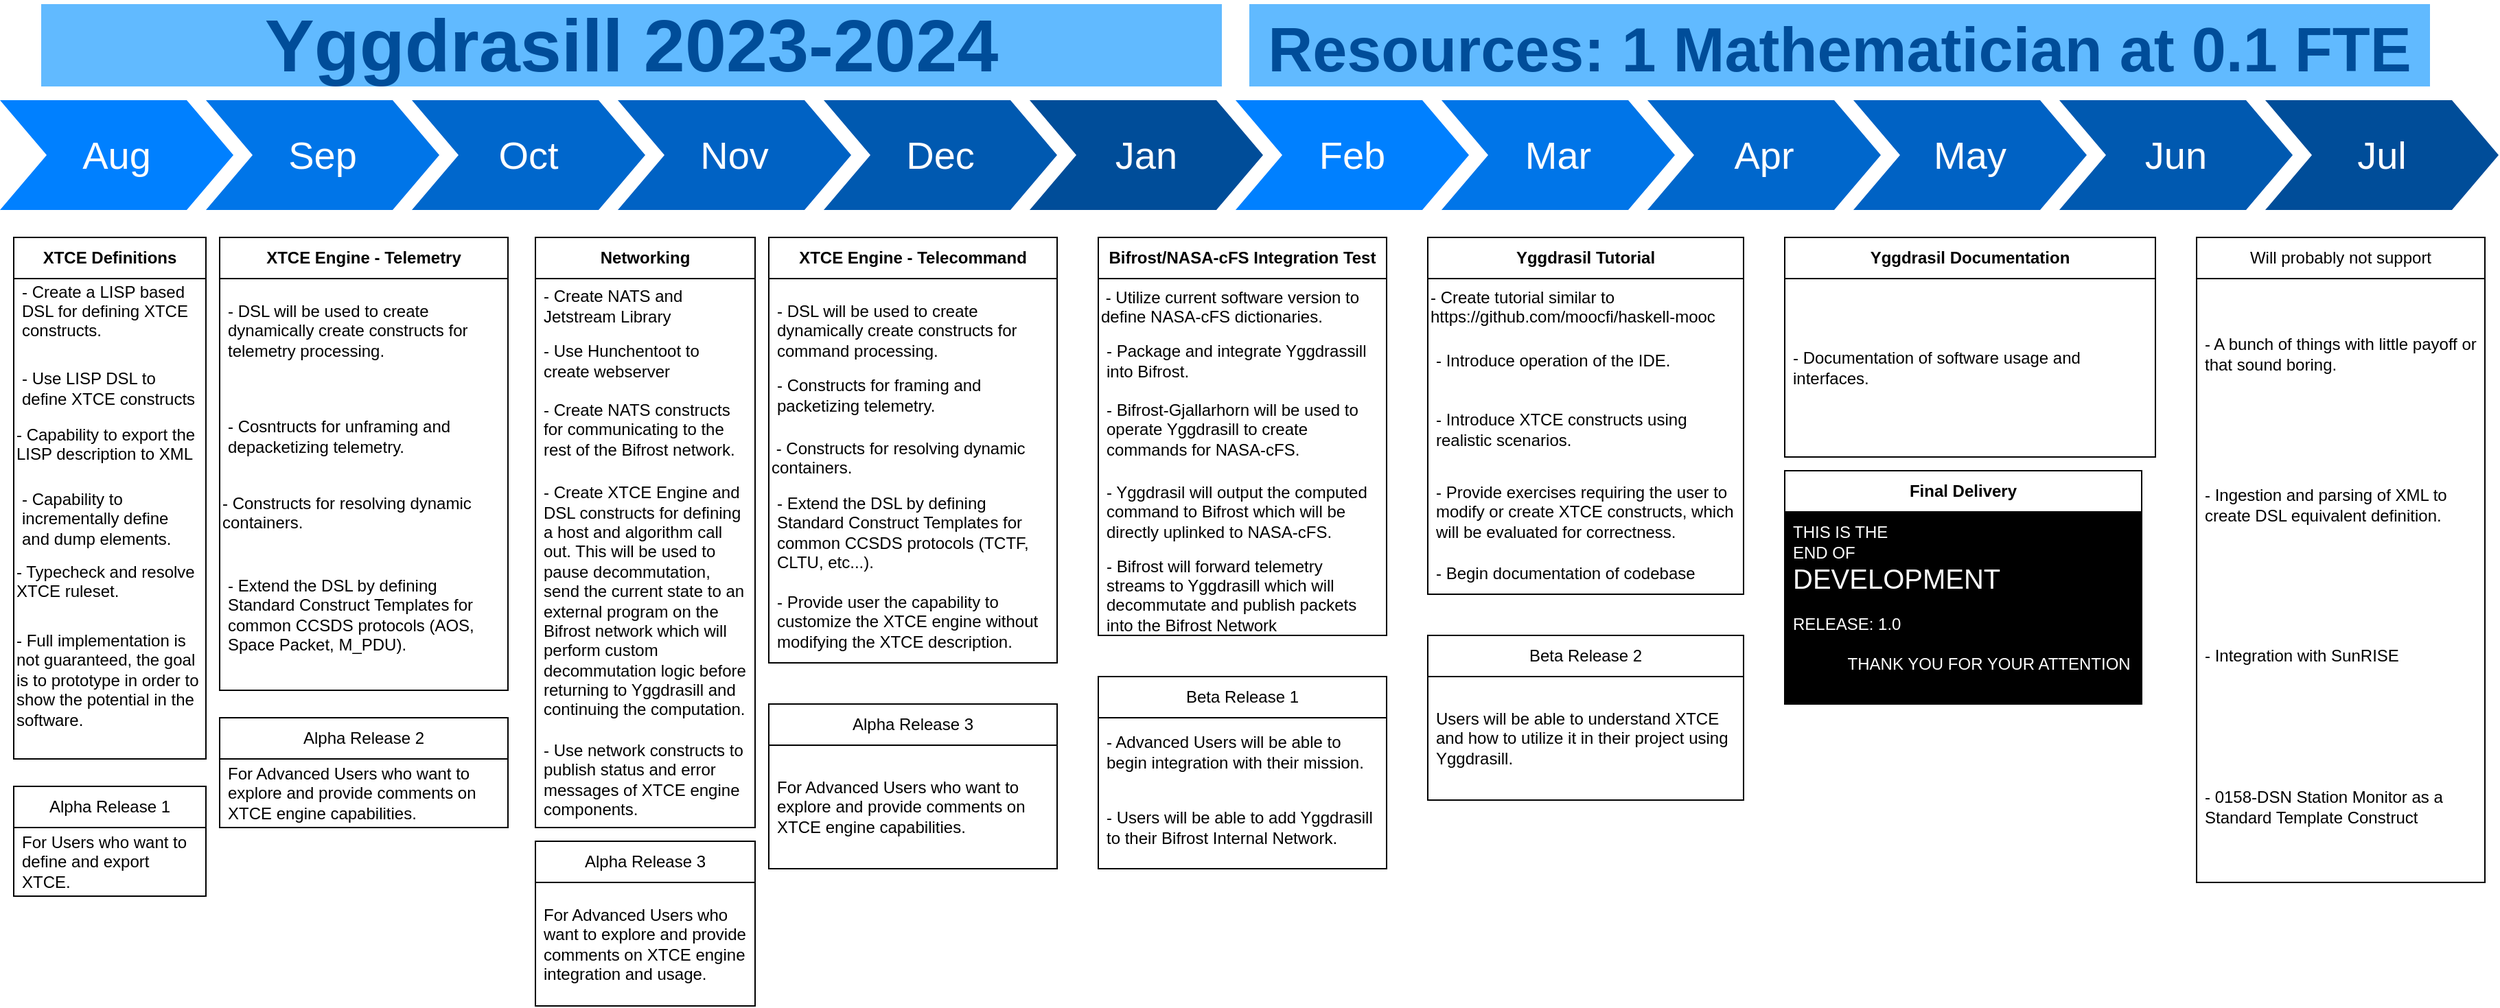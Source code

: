 <mxfile version="22.1.3" type="device" pages="7">
  <diagram name="Road-to-the-top" id="d9b1e647-80fa-b4a2-5024-87a742678bcc">
    <mxGraphModel dx="1434" dy="825" grid="1" gridSize="10" guides="1" tooltips="1" connect="1" arrows="1" fold="1" page="1" pageScale="1" pageWidth="1100" pageHeight="850" background="none" math="0" shadow="0">
      <root>
        <mxCell id="0" />
        <mxCell id="1" parent="0" />
        <mxCell id="57fe6abec08f04cb-1" value="Aug" style="shape=step;whiteSpace=wrap;html=1;fontSize=28;fillColor=#0080FF;fontColor=#FFFFFF;strokeColor=none;" parent="1" vertex="1">
          <mxGeometry x="90" y="180" width="170" height="80" as="geometry" />
        </mxCell>
        <mxCell id="57fe6abec08f04cb-2" value="Sep" style="shape=step;whiteSpace=wrap;html=1;fontSize=28;fillColor=#0075E8;fontColor=#FFFFFF;strokeColor=none;" parent="1" vertex="1">
          <mxGeometry x="240" y="180" width="170" height="80" as="geometry" />
        </mxCell>
        <mxCell id="57fe6abec08f04cb-3" value="Oct" style="shape=step;whiteSpace=wrap;html=1;fontSize=28;fillColor=#0067CC;fontColor=#FFFFFF;strokeColor=none;" parent="1" vertex="1">
          <mxGeometry x="390" y="180" width="170" height="80" as="geometry" />
        </mxCell>
        <mxCell id="57fe6abec08f04cb-4" value="Nov" style="shape=step;whiteSpace=wrap;html=1;fontSize=28;fillColor=#0062C4;fontColor=#FFFFFF;strokeColor=none;" parent="1" vertex="1">
          <mxGeometry x="540" y="180" width="170" height="80" as="geometry" />
        </mxCell>
        <mxCell id="57fe6abec08f04cb-5" value="Dec" style="shape=step;whiteSpace=wrap;html=1;fontSize=28;fillColor=#0059B0;fontColor=#FFFFFF;strokeColor=none;" parent="1" vertex="1">
          <mxGeometry x="690" y="180" width="170" height="80" as="geometry" />
        </mxCell>
        <mxCell id="57fe6abec08f04cb-6" value="Jan" style="shape=step;whiteSpace=wrap;html=1;fontSize=28;fillColor=#004D99;fontColor=#FFFFFF;strokeColor=none;" parent="1" vertex="1">
          <mxGeometry x="840" y="180" width="170" height="80" as="geometry" />
        </mxCell>
        <mxCell id="57fe6abec08f04cb-7" value="Yggdrasill 2023-2024" style="text;html=1;strokeColor=none;fillColor=#61BAFF;align=center;verticalAlign=middle;whiteSpace=wrap;fontSize=54;fontStyle=1;fontColor=#004D99;" parent="1" vertex="1">
          <mxGeometry x="120" y="110" width="860" height="60" as="geometry" />
        </mxCell>
        <mxCell id="K4F-WoBLJPUvcfpeGWZ--1" value="&lt;b&gt;XTCE Definitions&lt;/b&gt;" style="swimlane;fontStyle=0;childLayout=stackLayout;horizontal=1;startSize=30;horizontalStack=0;resizeParent=1;resizeParentMax=0;resizeLast=0;collapsible=1;marginBottom=0;whiteSpace=wrap;html=1;swimlaneFillColor=default;" parent="1" vertex="1">
          <mxGeometry x="100" y="280" width="140" height="380" as="geometry" />
        </mxCell>
        <mxCell id="K4F-WoBLJPUvcfpeGWZ--2" value="&lt;div&gt;- Create a LISP based DSL for defining XTCE constructs.&lt;/div&gt;&lt;div&gt;&lt;br&gt;&lt;/div&gt;&lt;div&gt;&lt;br&gt;&lt;/div&gt;&lt;div&gt;&lt;br&gt;&lt;/div&gt;&lt;div&gt;&lt;br&gt;&lt;/div&gt;&lt;div&gt;&lt;br&gt;&lt;/div&gt;&lt;div&gt;&lt;br&gt;&lt;/div&gt;&lt;div&gt;&lt;br&gt;&lt;/div&gt;&lt;div&gt;&lt;br&gt;&lt;/div&gt;&lt;div&gt;&lt;br&gt;&lt;/div&gt;&lt;div&gt;&lt;br&gt;&lt;/div&gt;" style="text;strokeColor=none;fillColor=none;align=left;verticalAlign=middle;spacingLeft=4;spacingRight=4;overflow=hidden;points=[[0,0.5],[1,0.5]];portConstraint=eastwest;rotatable=0;whiteSpace=wrap;html=1;" parent="K4F-WoBLJPUvcfpeGWZ--1" vertex="1">
          <mxGeometry y="30" width="140" height="60" as="geometry" />
        </mxCell>
        <mxCell id="K4F-WoBLJPUvcfpeGWZ--3" value="- Use LISP DSL to define XTCE constructs" style="text;strokeColor=none;fillColor=none;align=left;verticalAlign=middle;spacingLeft=4;spacingRight=4;overflow=hidden;points=[[0,0.5],[1,0.5]];portConstraint=eastwest;rotatable=0;whiteSpace=wrap;html=1;" parent="K4F-WoBLJPUvcfpeGWZ--1" vertex="1">
          <mxGeometry y="90" width="140" height="40" as="geometry" />
        </mxCell>
        <mxCell id="K4F-WoBLJPUvcfpeGWZ--11" value="- Capability to export the LISP description to XML" style="text;whiteSpace=wrap;html=1;" parent="K4F-WoBLJPUvcfpeGWZ--1" vertex="1">
          <mxGeometry y="130" width="140" height="50" as="geometry" />
        </mxCell>
        <mxCell id="K4F-WoBLJPUvcfpeGWZ--4" value="&lt;div&gt;- Capability to incrementally define and dump elements.&lt;/div&gt;" style="text;strokeColor=none;fillColor=none;align=left;verticalAlign=middle;spacingLeft=4;spacingRight=4;overflow=hidden;points=[[0,0.5],[1,0.5]];portConstraint=eastwest;rotatable=0;whiteSpace=wrap;html=1;" parent="K4F-WoBLJPUvcfpeGWZ--1" vertex="1">
          <mxGeometry y="180" width="140" height="50" as="geometry" />
        </mxCell>
        <mxCell id="K4F-WoBLJPUvcfpeGWZ--12" value="- Typecheck and resolve XTCE ruleset." style="text;whiteSpace=wrap;html=1;" parent="K4F-WoBLJPUvcfpeGWZ--1" vertex="1">
          <mxGeometry y="230" width="140" height="50" as="geometry" />
        </mxCell>
        <mxCell id="K4F-WoBLJPUvcfpeGWZ--16" value="- Full implementation is not guaranteed, the goal is to prototype in order to show the potential in the software." style="text;whiteSpace=wrap;html=1;" parent="K4F-WoBLJPUvcfpeGWZ--1" vertex="1">
          <mxGeometry y="280" width="140" height="100" as="geometry" />
        </mxCell>
        <mxCell id="K4F-WoBLJPUvcfpeGWZ--5" value="Feb" style="shape=step;whiteSpace=wrap;html=1;fontSize=28;fillColor=#0080FF;fontColor=#FFFFFF;strokeColor=none;" parent="1" vertex="1">
          <mxGeometry x="990" y="180" width="170" height="80" as="geometry" />
        </mxCell>
        <mxCell id="K4F-WoBLJPUvcfpeGWZ--6" value="Mar" style="shape=step;whiteSpace=wrap;html=1;fontSize=28;fillColor=#0075E8;fontColor=#FFFFFF;strokeColor=none;" parent="1" vertex="1">
          <mxGeometry x="1140" y="180" width="170" height="80" as="geometry" />
        </mxCell>
        <mxCell id="K4F-WoBLJPUvcfpeGWZ--7" value="Apr" style="shape=step;whiteSpace=wrap;html=1;fontSize=28;fillColor=#0067CC;fontColor=#FFFFFF;strokeColor=none;" parent="1" vertex="1">
          <mxGeometry x="1290" y="180" width="170" height="80" as="geometry" />
        </mxCell>
        <mxCell id="K4F-WoBLJPUvcfpeGWZ--8" value="May" style="shape=step;whiteSpace=wrap;html=1;fontSize=28;fillColor=#0062C4;fontColor=#FFFFFF;strokeColor=none;" parent="1" vertex="1">
          <mxGeometry x="1440" y="180" width="170" height="80" as="geometry" />
        </mxCell>
        <mxCell id="K4F-WoBLJPUvcfpeGWZ--9" value="Jun" style="shape=step;whiteSpace=wrap;html=1;fontSize=28;fillColor=#0059B0;fontColor=#FFFFFF;strokeColor=none;" parent="1" vertex="1">
          <mxGeometry x="1590" y="180" width="170" height="80" as="geometry" />
        </mxCell>
        <mxCell id="K4F-WoBLJPUvcfpeGWZ--10" value="Jul" style="shape=step;whiteSpace=wrap;html=1;fontSize=28;fillColor=#004D99;fontColor=#FFFFFF;strokeColor=none;" parent="1" vertex="1">
          <mxGeometry x="1740" y="180" width="170" height="80" as="geometry" />
        </mxCell>
        <mxCell id="K4F-WoBLJPUvcfpeGWZ--17" value="&lt;b&gt;XTCE Engine - Telemetry&lt;br&gt;&lt;/b&gt;" style="swimlane;fontStyle=0;childLayout=stackLayout;horizontal=1;startSize=30;horizontalStack=0;resizeParent=1;resizeParentMax=0;resizeLast=0;collapsible=1;marginBottom=0;whiteSpace=wrap;html=1;swimlaneFillColor=default;" parent="1" vertex="1">
          <mxGeometry x="250" y="280" width="210" height="330" as="geometry" />
        </mxCell>
        <mxCell id="K4F-WoBLJPUvcfpeGWZ--18" value="&lt;div&gt;&lt;b&gt;&lt;br&gt;&lt;/b&gt;&lt;/div&gt;&lt;div&gt;- DSL will be used to create dynamically create constructs for telemetry processing.&lt;br&gt;&lt;/div&gt;&lt;div&gt;&lt;br&gt;&lt;/div&gt;&lt;div&gt;&lt;br&gt;&lt;/div&gt;&lt;div&gt;&lt;br&gt;&lt;/div&gt;&lt;div&gt;&lt;br&gt;&lt;/div&gt;&lt;div&gt;&lt;br&gt;&lt;/div&gt;" style="text;strokeColor=none;fillColor=none;align=left;verticalAlign=middle;spacingLeft=4;spacingRight=4;overflow=hidden;points=[[0,0.5],[1,0.5]];portConstraint=eastwest;rotatable=0;whiteSpace=wrap;html=1;" parent="K4F-WoBLJPUvcfpeGWZ--17" vertex="1">
          <mxGeometry y="30" width="210" height="80" as="geometry" />
        </mxCell>
        <mxCell id="K4F-WoBLJPUvcfpeGWZ--19" value="- Cosntructs for unframing and depacketizing telemetry." style="text;strokeColor=none;fillColor=none;align=left;verticalAlign=middle;spacingLeft=4;spacingRight=4;overflow=hidden;points=[[0,0.5],[1,0.5]];portConstraint=eastwest;rotatable=0;whiteSpace=wrap;html=1;" parent="K4F-WoBLJPUvcfpeGWZ--17" vertex="1">
          <mxGeometry y="110" width="210" height="70" as="geometry" />
        </mxCell>
        <mxCell id="K4F-WoBLJPUvcfpeGWZ--20" value="- Constructs for resolving dynamic containers." style="text;whiteSpace=wrap;html=1;" parent="K4F-WoBLJPUvcfpeGWZ--17" vertex="1">
          <mxGeometry y="180" width="210" height="40" as="geometry" />
        </mxCell>
        <mxCell id="K4F-WoBLJPUvcfpeGWZ--21" value="- Extend the DSL by defining Standard Construct Templates for common CCSDS protocols (AOS, Space Packet, M_PDU)." style="text;strokeColor=none;fillColor=none;align=left;verticalAlign=middle;spacingLeft=4;spacingRight=4;overflow=hidden;points=[[0,0.5],[1,0.5]];portConstraint=eastwest;rotatable=0;whiteSpace=wrap;html=1;" parent="K4F-WoBLJPUvcfpeGWZ--17" vertex="1">
          <mxGeometry y="220" width="210" height="110" as="geometry" />
        </mxCell>
        <mxCell id="K4F-WoBLJPUvcfpeGWZ--25" value="&lt;b&gt;Networking&lt;/b&gt;" style="swimlane;fontStyle=0;childLayout=stackLayout;horizontal=1;startSize=30;horizontalStack=0;resizeParent=1;resizeParentMax=0;resizeLast=0;collapsible=1;marginBottom=0;whiteSpace=wrap;html=1;swimlaneFillColor=default;" parent="1" vertex="1">
          <mxGeometry x="480" y="280" width="160" height="430" as="geometry" />
        </mxCell>
        <mxCell id="K4F-WoBLJPUvcfpeGWZ--26" value="- Create NATS and Jetstream Library" style="text;strokeColor=none;fillColor=none;align=left;verticalAlign=middle;spacingLeft=4;spacingRight=4;overflow=hidden;points=[[0,0.5],[1,0.5]];portConstraint=eastwest;rotatable=0;whiteSpace=wrap;html=1;" parent="K4F-WoBLJPUvcfpeGWZ--25" vertex="1">
          <mxGeometry y="30" width="160" height="40" as="geometry" />
        </mxCell>
        <mxCell id="K4F-WoBLJPUvcfpeGWZ--27" value="- Use Hunchentoot to create webserver" style="text;strokeColor=none;fillColor=none;align=left;verticalAlign=middle;spacingLeft=4;spacingRight=4;overflow=hidden;points=[[0,0.5],[1,0.5]];portConstraint=eastwest;rotatable=0;whiteSpace=wrap;html=1;" parent="K4F-WoBLJPUvcfpeGWZ--25" vertex="1">
          <mxGeometry y="70" width="160" height="40" as="geometry" />
        </mxCell>
        <mxCell id="K4F-WoBLJPUvcfpeGWZ--29" value="- Create NATS constructs for communicating to the rest of the Bifrost network." style="text;strokeColor=none;fillColor=none;align=left;verticalAlign=middle;spacingLeft=4;spacingRight=4;overflow=hidden;points=[[0,0.5],[1,0.5]];portConstraint=eastwest;rotatable=0;whiteSpace=wrap;html=1;" parent="K4F-WoBLJPUvcfpeGWZ--25" vertex="1">
          <mxGeometry y="110" width="160" height="60" as="geometry" />
        </mxCell>
        <mxCell id="K4F-WoBLJPUvcfpeGWZ--30" value="- Create XTCE Engine and DSL constructs for defining a host and algorithm call out. This will be used to pause decommutation, send the current state to an external program on the Bifrost network which will perform custom decommutation logic before returning to Yggdrasill and continuing the computation." style="text;strokeColor=none;fillColor=none;align=left;verticalAlign=middle;spacingLeft=4;spacingRight=4;overflow=hidden;points=[[0,0.5],[1,0.5]];portConstraint=eastwest;rotatable=0;whiteSpace=wrap;html=1;" parent="K4F-WoBLJPUvcfpeGWZ--25" vertex="1">
          <mxGeometry y="170" width="160" height="190" as="geometry" />
        </mxCell>
        <mxCell id="K4F-WoBLJPUvcfpeGWZ--45" value="- Use network constructs to publish status and error messages of XTCE engine components." style="text;strokeColor=none;fillColor=none;align=left;verticalAlign=middle;spacingLeft=4;spacingRight=4;overflow=hidden;points=[[0,0.5],[1,0.5]];portConstraint=eastwest;rotatable=0;whiteSpace=wrap;html=1;" parent="K4F-WoBLJPUvcfpeGWZ--25" vertex="1">
          <mxGeometry y="360" width="160" height="70" as="geometry" />
        </mxCell>
        <mxCell id="K4F-WoBLJPUvcfpeGWZ--31" value="&lt;b&gt;XTCE Engine&lt;/b&gt; &lt;b&gt;- Telecommand&lt;/b&gt;" style="swimlane;fontStyle=0;childLayout=stackLayout;horizontal=1;startSize=30;horizontalStack=0;resizeParent=1;resizeParentMax=0;resizeLast=0;collapsible=1;marginBottom=0;whiteSpace=wrap;html=1;swimlaneFillColor=default;" parent="1" vertex="1">
          <mxGeometry x="650" y="280" width="210" height="310" as="geometry" />
        </mxCell>
        <mxCell id="K4F-WoBLJPUvcfpeGWZ--32" value="&lt;div&gt;&lt;b&gt;&lt;br&gt;&lt;/b&gt;&lt;/div&gt;&lt;div&gt;- DSL will be used to create dynamically create constructs for command processing.&lt;br&gt;&lt;/div&gt;&lt;div&gt;&lt;br&gt;&lt;/div&gt;&lt;div&gt;&lt;br&gt;&lt;/div&gt;&lt;div&gt;&lt;br&gt;&lt;/div&gt;&lt;div&gt;&lt;br&gt;&lt;/div&gt;&lt;div&gt;&lt;br&gt;&lt;/div&gt;" style="text;strokeColor=none;fillColor=none;align=left;verticalAlign=middle;spacingLeft=4;spacingRight=4;overflow=hidden;points=[[0,0.5],[1,0.5]];portConstraint=eastwest;rotatable=0;whiteSpace=wrap;html=1;" parent="K4F-WoBLJPUvcfpeGWZ--31" vertex="1">
          <mxGeometry y="30" width="210" height="60" as="geometry" />
        </mxCell>
        <mxCell id="K4F-WoBLJPUvcfpeGWZ--33" value="- Constructs for framing and packetizing telemetry." style="text;strokeColor=none;fillColor=none;align=left;verticalAlign=middle;spacingLeft=4;spacingRight=4;overflow=hidden;points=[[0,0.5],[1,0.5]];portConstraint=eastwest;rotatable=0;whiteSpace=wrap;html=1;" parent="K4F-WoBLJPUvcfpeGWZ--31" vertex="1">
          <mxGeometry y="90" width="210" height="50" as="geometry" />
        </mxCell>
        <mxCell id="K4F-WoBLJPUvcfpeGWZ--34" value="&amp;nbsp;- Constructs for resolving dynamic containers." style="text;whiteSpace=wrap;html=1;" parent="K4F-WoBLJPUvcfpeGWZ--31" vertex="1">
          <mxGeometry y="140" width="210" height="40" as="geometry" />
        </mxCell>
        <mxCell id="K4F-WoBLJPUvcfpeGWZ--35" value="- Extend the DSL by defining Standard Construct Templates for common CCSDS protocols (TCTF, CLTU, etc...)." style="text;strokeColor=none;fillColor=none;align=left;verticalAlign=middle;spacingLeft=4;spacingRight=4;overflow=hidden;points=[[0,0.5],[1,0.5]];portConstraint=eastwest;rotatable=0;whiteSpace=wrap;html=1;" parent="K4F-WoBLJPUvcfpeGWZ--31" vertex="1">
          <mxGeometry y="180" width="210" height="70" as="geometry" />
        </mxCell>
        <mxCell id="K4F-WoBLJPUvcfpeGWZ--44" value="- Provide user the capability to customize the XTCE engine without modifying the XTCE description." style="text;strokeColor=none;fillColor=none;align=left;verticalAlign=middle;spacingLeft=4;spacingRight=4;overflow=hidden;points=[[0,0.5],[1,0.5]];portConstraint=eastwest;rotatable=0;whiteSpace=wrap;html=1;" parent="K4F-WoBLJPUvcfpeGWZ--31" vertex="1">
          <mxGeometry y="250" width="210" height="60" as="geometry" />
        </mxCell>
        <mxCell id="K4F-WoBLJPUvcfpeGWZ--36" value="&lt;b&gt;Bifrost/NASA-cFS Integration Test&lt;br&gt;&lt;/b&gt;" style="swimlane;fontStyle=0;childLayout=stackLayout;horizontal=1;startSize=30;horizontalStack=0;resizeParent=1;resizeParentMax=0;resizeLast=0;collapsible=1;marginBottom=0;whiteSpace=wrap;html=1;swimlaneFillColor=default;" parent="1" vertex="1">
          <mxGeometry x="890" y="280" width="210" height="290" as="geometry" />
        </mxCell>
        <mxCell id="K4F-WoBLJPUvcfpeGWZ--39" value="&amp;nbsp;- Utilize current software version to define NASA-cFS dictionaries." style="text;whiteSpace=wrap;html=1;" parent="K4F-WoBLJPUvcfpeGWZ--36" vertex="1">
          <mxGeometry y="30" width="210" height="40" as="geometry" />
        </mxCell>
        <mxCell id="K4F-WoBLJPUvcfpeGWZ--40" value="- Package and integrate Yggdrassill into Bifrost. " style="text;strokeColor=none;fillColor=none;align=left;verticalAlign=middle;spacingLeft=4;spacingRight=4;overflow=hidden;points=[[0,0.5],[1,0.5]];portConstraint=eastwest;rotatable=0;whiteSpace=wrap;html=1;" parent="K4F-WoBLJPUvcfpeGWZ--36" vertex="1">
          <mxGeometry y="70" width="210" height="40" as="geometry" />
        </mxCell>
        <mxCell id="K4F-WoBLJPUvcfpeGWZ--41" value="&lt;div&gt;- Bifrost-Gjallarhorn will be used to operate Yggdrasill to create&amp;nbsp; commands for NASA-cFS.&lt;/div&gt;" style="text;strokeColor=none;fillColor=none;align=left;verticalAlign=middle;spacingLeft=4;spacingRight=4;overflow=hidden;points=[[0,0.5],[1,0.5]];portConstraint=eastwest;rotatable=0;whiteSpace=wrap;html=1;" parent="K4F-WoBLJPUvcfpeGWZ--36" vertex="1">
          <mxGeometry y="110" width="210" height="60" as="geometry" />
        </mxCell>
        <mxCell id="K4F-WoBLJPUvcfpeGWZ--42" value="&lt;div&gt;- Yggdrasil will output the computed command to Bifrost which will be directly uplinked to NASA-cFS.&lt;br&gt;&lt;/div&gt;" style="text;strokeColor=none;fillColor=none;align=left;verticalAlign=middle;spacingLeft=4;spacingRight=4;overflow=hidden;points=[[0,0.5],[1,0.5]];portConstraint=eastwest;rotatable=0;whiteSpace=wrap;html=1;" parent="K4F-WoBLJPUvcfpeGWZ--36" vertex="1">
          <mxGeometry y="170" width="210" height="60" as="geometry" />
        </mxCell>
        <mxCell id="K4F-WoBLJPUvcfpeGWZ--43" value="&lt;div&gt;- Bifrost will forward telemetry streams to Yggdrasill which will decommutate and publish packets into the Bifrost Network&lt;br&gt;&lt;/div&gt;" style="text;strokeColor=none;fillColor=none;align=left;verticalAlign=middle;spacingLeft=4;spacingRight=4;overflow=hidden;points=[[0,0.5],[1,0.5]];portConstraint=eastwest;rotatable=0;whiteSpace=wrap;html=1;" parent="K4F-WoBLJPUvcfpeGWZ--36" vertex="1">
          <mxGeometry y="230" width="210" height="60" as="geometry" />
        </mxCell>
        <mxCell id="K4F-WoBLJPUvcfpeGWZ--46" value="&lt;b&gt;Yggdrasil Tutorial&lt;br&gt;&lt;/b&gt;" style="swimlane;fontStyle=0;childLayout=stackLayout;horizontal=1;startSize=30;horizontalStack=0;resizeParent=1;resizeParentMax=0;resizeLast=0;collapsible=1;marginBottom=0;whiteSpace=wrap;html=1;swimlaneFillColor=default;" parent="1" vertex="1">
          <mxGeometry x="1130" y="280" width="230" height="260" as="geometry" />
        </mxCell>
        <mxCell id="K4F-WoBLJPUvcfpeGWZ--47" value="- Create tutorial similar to https://github.com/moocfi/haskell-mooc" style="text;whiteSpace=wrap;html=1;" parent="K4F-WoBLJPUvcfpeGWZ--46" vertex="1">
          <mxGeometry y="30" width="230" height="40" as="geometry" />
        </mxCell>
        <mxCell id="K4F-WoBLJPUvcfpeGWZ--48" value="- Introduce operation of the IDE." style="text;strokeColor=none;fillColor=none;align=left;verticalAlign=middle;spacingLeft=4;spacingRight=4;overflow=hidden;points=[[0,0.5],[1,0.5]];portConstraint=eastwest;rotatable=0;whiteSpace=wrap;html=1;" parent="K4F-WoBLJPUvcfpeGWZ--46" vertex="1">
          <mxGeometry y="70" width="230" height="40" as="geometry" />
        </mxCell>
        <mxCell id="K4F-WoBLJPUvcfpeGWZ--49" value="- Introduce XTCE constructs using realistic scenarios." style="text;strokeColor=none;fillColor=none;align=left;verticalAlign=middle;spacingLeft=4;spacingRight=4;overflow=hidden;points=[[0,0.5],[1,0.5]];portConstraint=eastwest;rotatable=0;whiteSpace=wrap;html=1;" parent="K4F-WoBLJPUvcfpeGWZ--46" vertex="1">
          <mxGeometry y="110" width="230" height="60" as="geometry" />
        </mxCell>
        <mxCell id="K4F-WoBLJPUvcfpeGWZ--50" value="- Provide exercises requiring the user to modify or create XTCE constructs, which will be evaluated for correctness. " style="text;strokeColor=none;fillColor=none;align=left;verticalAlign=middle;spacingLeft=4;spacingRight=4;overflow=hidden;points=[[0,0.5],[1,0.5]];portConstraint=eastwest;rotatable=0;whiteSpace=wrap;html=1;" parent="K4F-WoBLJPUvcfpeGWZ--46" vertex="1">
          <mxGeometry y="170" width="230" height="60" as="geometry" />
        </mxCell>
        <mxCell id="K4F-WoBLJPUvcfpeGWZ--51" value="&lt;div&gt;- Begin documentation of codebase&lt;br&gt;&lt;/div&gt;" style="text;strokeColor=none;fillColor=none;align=left;verticalAlign=middle;spacingLeft=4;spacingRight=4;overflow=hidden;points=[[0,0.5],[1,0.5]];portConstraint=eastwest;rotatable=0;whiteSpace=wrap;html=1;" parent="K4F-WoBLJPUvcfpeGWZ--46" vertex="1">
          <mxGeometry y="230" width="230" height="30" as="geometry" />
        </mxCell>
        <mxCell id="K4F-WoBLJPUvcfpeGWZ--52" value="&lt;b&gt;Yggdrasil Documentation&lt;br&gt;&lt;/b&gt;" style="swimlane;fontStyle=0;childLayout=stackLayout;horizontal=1;startSize=30;horizontalStack=0;resizeParent=1;resizeParentMax=0;resizeLast=0;collapsible=1;marginBottom=0;whiteSpace=wrap;html=1;swimlaneFillColor=default;" parent="1" vertex="1">
          <mxGeometry x="1390" y="280" width="270" height="160" as="geometry" />
        </mxCell>
        <mxCell id="K4F-WoBLJPUvcfpeGWZ--57" value="&lt;div&gt;- Documentation of software usage and interfaces.&lt;br&gt;&lt;/div&gt;" style="text;strokeColor=none;fillColor=none;align=left;verticalAlign=middle;spacingLeft=4;spacingRight=4;overflow=hidden;points=[[0,0.5],[1,0.5]];portConstraint=eastwest;rotatable=0;whiteSpace=wrap;html=1;" parent="K4F-WoBLJPUvcfpeGWZ--52" vertex="1">
          <mxGeometry y="30" width="270" height="130" as="geometry" />
        </mxCell>
        <mxCell id="K4F-WoBLJPUvcfpeGWZ--58" value="&lt;b&gt;Final Delivery&lt;br&gt;&lt;/b&gt;" style="swimlane;fontStyle=0;childLayout=stackLayout;horizontal=1;startSize=30;horizontalStack=0;resizeParent=1;resizeParentMax=0;resizeLast=0;collapsible=1;marginBottom=0;whiteSpace=wrap;html=1;swimlaneFillColor=#000000;gradientColor=none;" parent="1" vertex="1">
          <mxGeometry x="1390" y="450" width="260" height="170" as="geometry" />
        </mxCell>
        <mxCell id="K4F-WoBLJPUvcfpeGWZ--60" value="&lt;div&gt;THIS IS THE&amp;nbsp;&lt;/div&gt;&lt;div&gt;END OF &lt;br&gt;&lt;/div&gt;&lt;div&gt;&lt;font style=&quot;font-size: 20px;&quot;&gt;DEVELOPMENT&lt;/font&gt;&lt;/div&gt;&lt;div&gt;&lt;br&gt;&lt;/div&gt;&lt;div&gt;RELEASE: 1.0 &lt;br&gt;&lt;/div&gt;&lt;div&gt;&lt;br&gt;&lt;/div&gt;&lt;div&gt;&amp;nbsp;&amp;nbsp;&amp;nbsp;&amp;nbsp;&amp;nbsp;&amp;nbsp;&amp;nbsp;&amp;nbsp;&amp;nbsp;&amp;nbsp;&amp;nbsp; THANK YOU FOR YOUR ATTENTION&lt;br&gt;&lt;/div&gt;&lt;div&gt;&lt;br&gt; &lt;/div&gt;" style="text;strokeColor=none;fillColor=none;align=left;verticalAlign=middle;spacingLeft=4;spacingRight=4;overflow=hidden;points=[[0,0.5],[1,0.5]];portConstraint=eastwest;rotatable=0;whiteSpace=wrap;html=1;fontColor=#FFFFFF;" parent="K4F-WoBLJPUvcfpeGWZ--58" vertex="1">
          <mxGeometry y="30" width="260" height="140" as="geometry" />
        </mxCell>
        <mxCell id="K4F-WoBLJPUvcfpeGWZ--63" value="Will probably not support" style="swimlane;fontStyle=0;childLayout=stackLayout;horizontal=1;startSize=30;horizontalStack=0;resizeParent=1;resizeParentMax=0;resizeLast=0;collapsible=1;marginBottom=0;whiteSpace=wrap;html=1;" parent="1" vertex="1">
          <mxGeometry x="1690" y="280" width="210" height="470" as="geometry" />
        </mxCell>
        <mxCell id="K4F-WoBLJPUvcfpeGWZ--84" value="- A bunch of things with little payoff or that sound boring." style="text;strokeColor=none;fillColor=none;align=left;verticalAlign=middle;spacingLeft=4;spacingRight=4;overflow=hidden;points=[[0,0.5],[1,0.5]];portConstraint=eastwest;rotatable=0;whiteSpace=wrap;html=1;" parent="K4F-WoBLJPUvcfpeGWZ--63" vertex="1">
          <mxGeometry y="30" width="210" height="110" as="geometry" />
        </mxCell>
        <mxCell id="K4F-WoBLJPUvcfpeGWZ--62" value="- Ingestion and parsing of XML to create DSL equivalent definition." style="text;strokeColor=none;fillColor=none;align=left;verticalAlign=middle;spacingLeft=4;spacingRight=4;overflow=hidden;points=[[0,0.5],[1,0.5]];portConstraint=eastwest;rotatable=0;whiteSpace=wrap;html=1;" parent="K4F-WoBLJPUvcfpeGWZ--63" vertex="1">
          <mxGeometry y="140" width="210" height="110" as="geometry" />
        </mxCell>
        <mxCell id="K4F-WoBLJPUvcfpeGWZ--67" value="- Integration with SunRISE" style="text;strokeColor=none;fillColor=none;align=left;verticalAlign=middle;spacingLeft=4;spacingRight=4;overflow=hidden;points=[[0,0.5],[1,0.5]];portConstraint=eastwest;rotatable=0;whiteSpace=wrap;html=1;" parent="K4F-WoBLJPUvcfpeGWZ--63" vertex="1">
          <mxGeometry y="250" width="210" height="110" as="geometry" />
        </mxCell>
        <mxCell id="K4F-WoBLJPUvcfpeGWZ--83" value="- 0158-DSN Station Monitor as a Standard Template Construct" style="text;strokeColor=none;fillColor=none;align=left;verticalAlign=middle;spacingLeft=4;spacingRight=4;overflow=hidden;points=[[0,0.5],[1,0.5]];portConstraint=eastwest;rotatable=0;whiteSpace=wrap;html=1;" parent="K4F-WoBLJPUvcfpeGWZ--63" vertex="1">
          <mxGeometry y="360" width="210" height="110" as="geometry" />
        </mxCell>
        <mxCell id="K4F-WoBLJPUvcfpeGWZ--68" value="Alpha Release 1" style="swimlane;fontStyle=0;childLayout=stackLayout;horizontal=1;startSize=30;horizontalStack=0;resizeParent=1;resizeParentMax=0;resizeLast=0;collapsible=1;marginBottom=0;whiteSpace=wrap;html=1;" parent="1" vertex="1">
          <mxGeometry x="100" y="680" width="140" height="80" as="geometry" />
        </mxCell>
        <mxCell id="K4F-WoBLJPUvcfpeGWZ--69" value="For Users who want to define and export XTCE." style="text;strokeColor=none;fillColor=none;align=left;verticalAlign=middle;spacingLeft=4;spacingRight=4;overflow=hidden;points=[[0,0.5],[1,0.5]];portConstraint=eastwest;rotatable=0;whiteSpace=wrap;html=1;" parent="K4F-WoBLJPUvcfpeGWZ--68" vertex="1">
          <mxGeometry y="30" width="140" height="50" as="geometry" />
        </mxCell>
        <mxCell id="K4F-WoBLJPUvcfpeGWZ--72" value="Alpha Release 2" style="swimlane;fontStyle=0;childLayout=stackLayout;horizontal=1;startSize=30;horizontalStack=0;resizeParent=1;resizeParentMax=0;resizeLast=0;collapsible=1;marginBottom=0;whiteSpace=wrap;html=1;" parent="1" vertex="1">
          <mxGeometry x="250" y="630" width="210" height="80" as="geometry" />
        </mxCell>
        <mxCell id="K4F-WoBLJPUvcfpeGWZ--73" value="For Advanced Users who want to explore and provide comments on XTCE engine capabilities." style="text;strokeColor=none;fillColor=none;align=left;verticalAlign=middle;spacingLeft=4;spacingRight=4;overflow=hidden;points=[[0,0.5],[1,0.5]];portConstraint=eastwest;rotatable=0;whiteSpace=wrap;html=1;" parent="K4F-WoBLJPUvcfpeGWZ--72" vertex="1">
          <mxGeometry y="30" width="210" height="50" as="geometry" />
        </mxCell>
        <mxCell id="K4F-WoBLJPUvcfpeGWZ--74" value="Alpha Release 3" style="swimlane;fontStyle=0;childLayout=stackLayout;horizontal=1;startSize=30;horizontalStack=0;resizeParent=1;resizeParentMax=0;resizeLast=0;collapsible=1;marginBottom=0;whiteSpace=wrap;html=1;" parent="1" vertex="1">
          <mxGeometry x="480" y="720" width="160" height="120" as="geometry" />
        </mxCell>
        <mxCell id="K4F-WoBLJPUvcfpeGWZ--75" value="For Advanced Users who want to explore and provide comments on XTCE engine integration and usage." style="text;strokeColor=none;fillColor=none;align=left;verticalAlign=middle;spacingLeft=4;spacingRight=4;overflow=hidden;points=[[0,0.5],[1,0.5]];portConstraint=eastwest;rotatable=0;whiteSpace=wrap;html=1;" parent="K4F-WoBLJPUvcfpeGWZ--74" vertex="1">
          <mxGeometry y="30" width="160" height="90" as="geometry" />
        </mxCell>
        <mxCell id="K4F-WoBLJPUvcfpeGWZ--76" value="Alpha Release 3" style="swimlane;fontStyle=0;childLayout=stackLayout;horizontal=1;startSize=30;horizontalStack=0;resizeParent=1;resizeParentMax=0;resizeLast=0;collapsible=1;marginBottom=0;whiteSpace=wrap;html=1;" parent="1" vertex="1">
          <mxGeometry x="650" y="620" width="210" height="120" as="geometry" />
        </mxCell>
        <mxCell id="K4F-WoBLJPUvcfpeGWZ--77" value="For Advanced Users who want to explore and provide comments on XTCE engine capabilities." style="text;strokeColor=none;fillColor=none;align=left;verticalAlign=middle;spacingLeft=4;spacingRight=4;overflow=hidden;points=[[0,0.5],[1,0.5]];portConstraint=eastwest;rotatable=0;whiteSpace=wrap;html=1;" parent="K4F-WoBLJPUvcfpeGWZ--76" vertex="1">
          <mxGeometry y="30" width="210" height="90" as="geometry" />
        </mxCell>
        <mxCell id="K4F-WoBLJPUvcfpeGWZ--78" value="Beta Release 1" style="swimlane;fontStyle=0;childLayout=stackLayout;horizontal=1;startSize=30;horizontalStack=0;resizeParent=1;resizeParentMax=0;resizeLast=0;collapsible=1;marginBottom=0;whiteSpace=wrap;html=1;" parent="1" vertex="1">
          <mxGeometry x="890" y="600" width="210" height="140" as="geometry" />
        </mxCell>
        <mxCell id="K4F-WoBLJPUvcfpeGWZ--79" value="- Advanced Users will be able to begin integration with their mission." style="text;strokeColor=none;fillColor=none;align=left;verticalAlign=middle;spacingLeft=4;spacingRight=4;overflow=hidden;points=[[0,0.5],[1,0.5]];portConstraint=eastwest;rotatable=0;whiteSpace=wrap;html=1;" parent="K4F-WoBLJPUvcfpeGWZ--78" vertex="1">
          <mxGeometry y="30" width="210" height="50" as="geometry" />
        </mxCell>
        <mxCell id="K4F-WoBLJPUvcfpeGWZ--82" value="- Users will be able to add Yggdrasill to their Bifrost Internal Network." style="text;strokeColor=none;fillColor=none;align=left;verticalAlign=middle;spacingLeft=4;spacingRight=4;overflow=hidden;points=[[0,0.5],[1,0.5]];portConstraint=eastwest;rotatable=0;whiteSpace=wrap;html=1;" parent="K4F-WoBLJPUvcfpeGWZ--78" vertex="1">
          <mxGeometry y="80" width="210" height="60" as="geometry" />
        </mxCell>
        <mxCell id="K4F-WoBLJPUvcfpeGWZ--80" value="Beta Release 2" style="swimlane;fontStyle=0;childLayout=stackLayout;horizontal=1;startSize=30;horizontalStack=0;resizeParent=1;resizeParentMax=0;resizeLast=0;collapsible=1;marginBottom=0;whiteSpace=wrap;html=1;" parent="1" vertex="1">
          <mxGeometry x="1130" y="570" width="230" height="120" as="geometry" />
        </mxCell>
        <mxCell id="K4F-WoBLJPUvcfpeGWZ--81" value="Users will be able to understand XTCE and how to utilize it in their project using Yggdrasill." style="text;strokeColor=none;fillColor=none;align=left;verticalAlign=middle;spacingLeft=4;spacingRight=4;overflow=hidden;points=[[0,0.5],[1,0.5]];portConstraint=eastwest;rotatable=0;whiteSpace=wrap;html=1;" parent="K4F-WoBLJPUvcfpeGWZ--80" vertex="1">
          <mxGeometry y="30" width="230" height="90" as="geometry" />
        </mxCell>
        <mxCell id="K4F-WoBLJPUvcfpeGWZ--85" value="&lt;font style=&quot;font-size: 45px;&quot;&gt;Resources: 1 Mathematician at 0.1 FTE &lt;/font&gt;" style="text;html=1;strokeColor=none;fillColor=#61BAFF;align=center;verticalAlign=middle;whiteSpace=wrap;fontSize=54;fontStyle=1;fontColor=#004D99;" parent="1" vertex="1">
          <mxGeometry x="1000" y="110" width="860" height="60" as="geometry" />
        </mxCell>
      </root>
    </mxGraphModel>
  </diagram>
  <diagram name="Frame-Processing-Rules" id="leo4un2Fy2t4hA8Dxkl2">
    <mxGraphModel dx="1434" dy="1994" grid="1" gridSize="10" guides="1" tooltips="1" connect="1" arrows="1" fold="1" page="1" pageScale="1" pageWidth="827" pageHeight="1169" math="0" shadow="0">
      <root>
        <mxCell id="WIyWlLk6GJQsqaUBKTNV-0" />
        <mxCell id="WIyWlLk6GJQsqaUBKTNV-1" parent="WIyWlLk6GJQsqaUBKTNV-0" />
        <mxCell id="3sNPvWY7vlxXGy-AZM8u-3" style="edgeStyle=orthogonalEdgeStyle;rounded=0;orthogonalLoop=1;jettySize=auto;html=1;" parent="WIyWlLk6GJQsqaUBKTNV-1" source="WIyWlLk6GJQsqaUBKTNV-3" target="3sNPvWY7vlxXGy-AZM8u-1" edge="1">
          <mxGeometry relative="1" as="geometry" />
        </mxCell>
        <mxCell id="WIyWlLk6GJQsqaUBKTNV-3" value="Process Frame" style="rounded=1;whiteSpace=wrap;html=1;fontSize=12;glass=0;strokeWidth=1;shadow=0;" parent="WIyWlLk6GJQsqaUBKTNV-1" vertex="1">
          <mxGeometry x="160" y="-10" width="120" height="40" as="geometry" />
        </mxCell>
        <mxCell id="WIyWlLk6GJQsqaUBKTNV-4" value="Yes" style="rounded=0;html=1;jettySize=auto;orthogonalLoop=1;fontSize=11;endArrow=block;endFill=0;endSize=8;strokeWidth=1;shadow=0;labelBackgroundColor=none;edgeStyle=orthogonalEdgeStyle;" parent="WIyWlLk6GJQsqaUBKTNV-1" source="WIyWlLk6GJQsqaUBKTNV-6" target="WIyWlLk6GJQsqaUBKTNV-10" edge="1">
          <mxGeometry y="20" relative="1" as="geometry">
            <mxPoint as="offset" />
          </mxGeometry>
        </mxCell>
        <mxCell id="WIyWlLk6GJQsqaUBKTNV-5" value="No" style="edgeStyle=orthogonalEdgeStyle;rounded=0;html=1;jettySize=auto;orthogonalLoop=1;fontSize=11;endArrow=block;endFill=0;endSize=8;strokeWidth=1;shadow=0;labelBackgroundColor=none;" parent="WIyWlLk6GJQsqaUBKTNV-1" source="WIyWlLk6GJQsqaUBKTNV-6" target="WIyWlLk6GJQsqaUBKTNV-7" edge="1">
          <mxGeometry y="10" relative="1" as="geometry">
            <mxPoint as="offset" />
          </mxGeometry>
        </mxCell>
        <mxCell id="WIyWlLk6GJQsqaUBKTNV-6" value="Reference?" style="rhombus;whiteSpace=wrap;html=1;shadow=0;fontFamily=Helvetica;fontSize=12;align=center;strokeWidth=1;spacing=6;spacingTop=-4;" parent="WIyWlLk6GJQsqaUBKTNV-1" vertex="1">
          <mxGeometry x="170" y="170" width="100" height="80" as="geometry" />
        </mxCell>
        <mxCell id="WIyWlLk6GJQsqaUBKTNV-7" value="Emit Frame" style="rounded=1;whiteSpace=wrap;html=1;fontSize=12;glass=0;strokeWidth=1;shadow=0;" parent="WIyWlLk6GJQsqaUBKTNV-1" vertex="1">
          <mxGeometry x="320" y="190" width="120" height="40" as="geometry" />
        </mxCell>
        <mxCell id="3sNPvWY7vlxXGy-AZM8u-10" style="edgeStyle=orthogonalEdgeStyle;rounded=0;orthogonalLoop=1;jettySize=auto;html=1;" parent="WIyWlLk6GJQsqaUBKTNV-1" source="WIyWlLk6GJQsqaUBKTNV-10" target="3sNPvWY7vlxXGy-AZM8u-8" edge="1">
          <mxGeometry relative="1" as="geometry" />
        </mxCell>
        <mxCell id="WIyWlLk6GJQsqaUBKTNV-10" value="StreamRef?" style="rhombus;whiteSpace=wrap;html=1;shadow=0;fontFamily=Helvetica;fontSize=12;align=center;strokeWidth=1;spacing=6;spacingTop=-4;" parent="WIyWlLk6GJQsqaUBKTNV-1" vertex="1">
          <mxGeometry x="170" y="290" width="100" height="80" as="geometry" />
        </mxCell>
        <mxCell id="3sNPvWY7vlxXGy-AZM8u-0" style="edgeStyle=orthogonalEdgeStyle;rounded=0;orthogonalLoop=1;jettySize=auto;html=1;entryX=1;entryY=0.5;entryDx=0;entryDy=0;" parent="WIyWlLk6GJQsqaUBKTNV-1" source="WIyWlLk6GJQsqaUBKTNV-10" target="WIyWlLk6GJQsqaUBKTNV-3" edge="1">
          <mxGeometry relative="1" as="geometry">
            <mxPoint x="440" y="330" as="sourcePoint" />
            <Array as="points">
              <mxPoint x="480" y="330" />
              <mxPoint x="480" y="10" />
            </Array>
          </mxGeometry>
        </mxCell>
        <mxCell id="3sNPvWY7vlxXGy-AZM8u-16" value="Yes" style="edgeLabel;html=1;align=center;verticalAlign=middle;resizable=0;points=[];" parent="3sNPvWY7vlxXGy-AZM8u-0" vertex="1" connectable="0">
          <mxGeometry x="-0.819" relative="1" as="geometry">
            <mxPoint as="offset" />
          </mxGeometry>
        </mxCell>
        <mxCell id="3sNPvWY7vlxXGy-AZM8u-4" style="edgeStyle=orthogonalEdgeStyle;rounded=0;orthogonalLoop=1;jettySize=auto;html=1;entryX=0.5;entryY=0;entryDx=0;entryDy=0;" parent="WIyWlLk6GJQsqaUBKTNV-1" source="3sNPvWY7vlxXGy-AZM8u-1" target="WIyWlLk6GJQsqaUBKTNV-6" edge="1">
          <mxGeometry relative="1" as="geometry" />
        </mxCell>
        <mxCell id="3sNPvWY7vlxXGy-AZM8u-31" style="edgeStyle=orthogonalEdgeStyle;rounded=0;orthogonalLoop=1;jettySize=auto;html=1;" parent="WIyWlLk6GJQsqaUBKTNV-1" source="3sNPvWY7vlxXGy-AZM8u-1" target="3sNPvWY7vlxXGy-AZM8u-30" edge="1">
          <mxGeometry relative="1" as="geometry" />
        </mxCell>
        <mxCell id="3sNPvWY7vlxXGy-AZM8u-1" value="Lock?" style="rhombus;whiteSpace=wrap;html=1;shadow=0;fontFamily=Helvetica;fontSize=12;align=center;strokeWidth=1;spacing=6;spacingTop=-4;" parent="WIyWlLk6GJQsqaUBKTNV-1" vertex="1">
          <mxGeometry x="170" y="60" width="100" height="80" as="geometry" />
        </mxCell>
        <mxCell id="3sNPvWY7vlxXGy-AZM8u-18" style="edgeStyle=orthogonalEdgeStyle;rounded=0;orthogonalLoop=1;jettySize=auto;html=1;" parent="WIyWlLk6GJQsqaUBKTNV-1" source="3sNPvWY7vlxXGy-AZM8u-8" target="3sNPvWY7vlxXGy-AZM8u-17" edge="1">
          <mxGeometry relative="1" as="geometry" />
        </mxCell>
        <mxCell id="3sNPvWY7vlxXGy-AZM8u-27" value="Yes" style="edgeLabel;html=1;align=center;verticalAlign=middle;resizable=0;points=[];" parent="3sNPvWY7vlxXGy-AZM8u-18" vertex="1" connectable="0">
          <mxGeometry x="-0.183" y="-1" relative="1" as="geometry">
            <mxPoint as="offset" />
          </mxGeometry>
        </mxCell>
        <mxCell id="3sNPvWY7vlxXGy-AZM8u-22" style="edgeStyle=orthogonalEdgeStyle;rounded=0;orthogonalLoop=1;jettySize=auto;html=1;" parent="WIyWlLk6GJQsqaUBKTNV-1" source="3sNPvWY7vlxXGy-AZM8u-8" target="3sNPvWY7vlxXGy-AZM8u-21" edge="1">
          <mxGeometry relative="1" as="geometry" />
        </mxCell>
        <mxCell id="3sNPvWY7vlxXGy-AZM8u-8" value="ContainerRef?" style="rhombus;whiteSpace=wrap;html=1;" parent="WIyWlLk6GJQsqaUBKTNV-1" vertex="1">
          <mxGeometry x="175" y="400" width="90" height="90" as="geometry" />
        </mxCell>
        <mxCell id="3sNPvWY7vlxXGy-AZM8u-17" value="Process Container" style="rounded=1;whiteSpace=wrap;html=1;" parent="WIyWlLk6GJQsqaUBKTNV-1" vertex="1">
          <mxGeometry x="320" y="415" width="120" height="60" as="geometry" />
        </mxCell>
        <mxCell id="3sNPvWY7vlxXGy-AZM8u-20" value="&lt;h1&gt;&lt;span style=&quot;background-color: initial;&quot;&gt;Rules&lt;/span&gt;&lt;/h1&gt;&lt;h1&gt;&lt;span style=&quot;background-color: initial; font-size: 12px; font-weight: normal;&quot;&gt;- Major component status is emitted periodically.&lt;/span&gt;&lt;br&gt;&lt;/h1&gt;&lt;p&gt;- All components can emit instantaneous messages.&lt;/p&gt;&lt;p&gt;- Components call a function to help uniformly format and queue emissions or immediately publish.&amp;nbsp;&lt;/p&gt;&lt;p&gt;- Function inserts message into queue, which a NATS threaded loop publishes periodically.&lt;/p&gt;&lt;p&gt;- Function can also perform centralized logging.&lt;/p&gt;&lt;p&gt;- We never emit data unless there is insufficient data in the tree to continue computation or if an external algorithm is specified.&lt;/p&gt;&lt;p&gt;- When an external algorithm is specified, the XTCE entry must specify the host and arguments that will handle the computation.&lt;/p&gt;- Optionally, we can send a reply request over NATS to the host.&lt;p&gt;- Optionally, a lisp expression can be specified, or a local binary can be called.&lt;/p&gt;" style="text;html=1;strokeColor=none;fillColor=none;spacing=5;spacingTop=-20;whiteSpace=wrap;overflow=hidden;rounded=0;" parent="WIyWlLk6GJQsqaUBKTNV-1" vertex="1">
          <mxGeometry x="520" y="30" width="190" height="680" as="geometry" />
        </mxCell>
        <mxCell id="3sNPvWY7vlxXGy-AZM8u-26" style="edgeStyle=orthogonalEdgeStyle;rounded=0;orthogonalLoop=1;jettySize=auto;html=1;entryX=0;entryY=0.5;entryDx=0;entryDy=0;" parent="WIyWlLk6GJQsqaUBKTNV-1" source="3sNPvWY7vlxXGy-AZM8u-21" target="3sNPvWY7vlxXGy-AZM8u-25" edge="1">
          <mxGeometry relative="1" as="geometry" />
        </mxCell>
        <mxCell id="3sNPvWY7vlxXGy-AZM8u-28" value="Yes" style="edgeLabel;html=1;align=center;verticalAlign=middle;resizable=0;points=[];" parent="3sNPvWY7vlxXGy-AZM8u-26" vertex="1" connectable="0">
          <mxGeometry x="-0.068" y="-1" relative="1" as="geometry">
            <mxPoint as="offset" />
          </mxGeometry>
        </mxCell>
        <mxCell id="3sNPvWY7vlxXGy-AZM8u-21" value="ServiceRef?" style="rhombus;whiteSpace=wrap;html=1;" parent="WIyWlLk6GJQsqaUBKTNV-1" vertex="1">
          <mxGeometry x="180" y="545" width="80" height="80" as="geometry" />
        </mxCell>
        <mxCell id="3sNPvWY7vlxXGy-AZM8u-25" value="Undefined&lt;br&gt;Return" style="rounded=1;whiteSpace=wrap;html=1;" parent="WIyWlLk6GJQsqaUBKTNV-1" vertex="1">
          <mxGeometry x="320" y="555" width="120" height="60" as="geometry" />
        </mxCell>
        <mxCell id="3sNPvWY7vlxXGy-AZM8u-30" value="Continue" style="rounded=1;whiteSpace=wrap;html=1;" parent="WIyWlLk6GJQsqaUBKTNV-1" vertex="1">
          <mxGeometry x="320" y="70" width="120" height="60" as="geometry" />
        </mxCell>
      </root>
    </mxGraphModel>
  </diagram>
  <diagram name="Stream-Processing" id="A-6o1ytI8--VaeLnoe52">
    <mxGraphModel dx="1754" dy="985" grid="1" gridSize="10" guides="1" tooltips="1" connect="1" arrows="1" fold="1" page="1" pageScale="1" pageWidth="850" pageHeight="1100" math="0" shadow="0">
      <root>
        <mxCell id="0" />
        <mxCell id="1" parent="0" />
        <mxCell id="ru_nTOUN9lGOPK5XJXPg-4" value="" style="edgeStyle=orthogonalEdgeStyle;rounded=0;orthogonalLoop=1;jettySize=auto;html=1;" parent="1" source="ru_nTOUN9lGOPK5XJXPg-1" edge="1">
          <mxGeometry relative="1" as="geometry">
            <mxPoint x="510" y="270" as="targetPoint" />
          </mxGeometry>
        </mxCell>
        <mxCell id="ru_nTOUN9lGOPK5XJXPg-1" value="Process Frame" style="rounded=0;whiteSpace=wrap;html=1;" parent="1" vertex="1">
          <mxGeometry x="450" y="160" width="120" height="60" as="geometry" />
        </mxCell>
        <mxCell id="ru_nTOUN9lGOPK5XJXPg-23" value="" style="edgeStyle=orthogonalEdgeStyle;rounded=0;orthogonalLoop=1;jettySize=auto;html=1;" parent="1" source="ru_nTOUN9lGOPK5XJXPg-5" target="ru_nTOUN9lGOPK5XJXPg-22" edge="1">
          <mxGeometry relative="1" as="geometry" />
        </mxCell>
        <mxCell id="ru_nTOUN9lGOPK5XJXPg-25" style="edgeStyle=orthogonalEdgeStyle;rounded=0;orthogonalLoop=1;jettySize=auto;html=1;" parent="1" source="ru_nTOUN9lGOPK5XJXPg-5" target="ru_nTOUN9lGOPK5XJXPg-24" edge="1">
          <mxGeometry relative="1" as="geometry" />
        </mxCell>
        <mxCell id="vZai5_TG4LPqY7rvHXAk-4" style="edgeStyle=orthogonalEdgeStyle;rounded=0;orthogonalLoop=1;jettySize=auto;html=1;entryX=1;entryY=0.5;entryDx=0;entryDy=0;" parent="1" source="ru_nTOUN9lGOPK5XJXPg-5" target="ru_nTOUN9lGOPK5XJXPg-29" edge="1">
          <mxGeometry relative="1" as="geometry">
            <Array as="points">
              <mxPoint x="290" y="190" />
            </Array>
          </mxGeometry>
        </mxCell>
        <mxCell id="vZai5_TG4LPqY7rvHXAk-5" value="NATS: (Stream Directive Frame)" style="edgeLabel;html=1;align=center;verticalAlign=middle;resizable=0;points=[];" parent="vZai5_TG4LPqY7rvHXAk-4" vertex="1" connectable="0">
          <mxGeometry x="0.138" y="1" relative="1" as="geometry">
            <mxPoint x="44" y="-49" as="offset" />
          </mxGeometry>
        </mxCell>
        <mxCell id="ru_nTOUN9lGOPK5XJXPg-5" value="SLE Interface" style="shape=cylinder3;whiteSpace=wrap;html=1;boundedLbl=1;backgroundOutline=1;size=15;" parent="1" vertex="1">
          <mxGeometry x="260" width="60" height="80" as="geometry" />
        </mxCell>
        <mxCell id="ru_nTOUN9lGOPK5XJXPg-12" style="edgeStyle=orthogonalEdgeStyle;rounded=0;orthogonalLoop=1;jettySize=auto;html=1;" parent="1" source="ru_nTOUN9lGOPK5XJXPg-8" target="ru_nTOUN9lGOPK5XJXPg-11" edge="1">
          <mxGeometry relative="1" as="geometry" />
        </mxCell>
        <mxCell id="ru_nTOUN9lGOPK5XJXPg-19" value="VCID 2" style="edgeLabel;html=1;align=center;verticalAlign=middle;resizable=0;points=[];" parent="ru_nTOUN9lGOPK5XJXPg-12" vertex="1" connectable="0">
          <mxGeometry x="-0.229" relative="1" as="geometry">
            <mxPoint as="offset" />
          </mxGeometry>
        </mxCell>
        <mxCell id="ru_nTOUN9lGOPK5XJXPg-15" style="edgeStyle=orthogonalEdgeStyle;rounded=0;orthogonalLoop=1;jettySize=auto;html=1;" parent="1" source="ru_nTOUN9lGOPK5XJXPg-8" target="ru_nTOUN9lGOPK5XJXPg-14" edge="1">
          <mxGeometry relative="1" as="geometry" />
        </mxCell>
        <mxCell id="ru_nTOUN9lGOPK5XJXPg-18" value="VCID 1" style="edgeLabel;html=1;align=center;verticalAlign=middle;resizable=0;points=[];" parent="ru_nTOUN9lGOPK5XJXPg-15" vertex="1" connectable="0">
          <mxGeometry x="0.46" relative="1" as="geometry">
            <mxPoint as="offset" />
          </mxGeometry>
        </mxCell>
        <mxCell id="ru_nTOUN9lGOPK5XJXPg-17" style="edgeStyle=orthogonalEdgeStyle;rounded=0;orthogonalLoop=1;jettySize=auto;html=1;" parent="1" source="ru_nTOUN9lGOPK5XJXPg-8" target="ru_nTOUN9lGOPK5XJXPg-16" edge="1">
          <mxGeometry relative="1" as="geometry">
            <mxPoint x="660.029" y="400.0" as="targetPoint" />
          </mxGeometry>
        </mxCell>
        <mxCell id="ru_nTOUN9lGOPK5XJXPg-20" value="VCID 3" style="edgeLabel;html=1;align=center;verticalAlign=middle;resizable=0;points=[];" parent="ru_nTOUN9lGOPK5XJXPg-17" vertex="1" connectable="0">
          <mxGeometry x="0.526" y="2" relative="1" as="geometry">
            <mxPoint as="offset" />
          </mxGeometry>
        </mxCell>
        <mxCell id="ru_nTOUN9lGOPK5XJXPg-8" value="Match on VCID" style="rounded=0;whiteSpace=wrap;html=1;" parent="1" vertex="1">
          <mxGeometry x="450" y="270" width="120" height="60" as="geometry" />
        </mxCell>
        <mxCell id="ru_nTOUN9lGOPK5XJXPg-11" value="Stream Reference 2" style="rounded=0;whiteSpace=wrap;html=1;" parent="1" vertex="1">
          <mxGeometry x="450" y="400" width="120" height="60" as="geometry" />
        </mxCell>
        <mxCell id="ru_nTOUN9lGOPK5XJXPg-14" value="Stream Reference 1" style="rounded=0;whiteSpace=wrap;html=1;" parent="1" vertex="1">
          <mxGeometry x="310" y="400" width="120" height="60" as="geometry" />
        </mxCell>
        <mxCell id="ru_nTOUN9lGOPK5XJXPg-16" value="Stream Reference 3" style="rounded=0;whiteSpace=wrap;html=1;" parent="1" vertex="1">
          <mxGeometry x="600" y="400" width="120" height="60" as="geometry" />
        </mxCell>
        <mxCell id="ru_nTOUN9lGOPK5XJXPg-28" style="edgeStyle=orthogonalEdgeStyle;rounded=0;orthogonalLoop=1;jettySize=auto;html=1;entryX=0.5;entryY=0;entryDx=0;entryDy=0;" parent="1" source="ru_nTOUN9lGOPK5XJXPg-22" target="ru_nTOUN9lGOPK5XJXPg-29" edge="1">
          <mxGeometry relative="1" as="geometry">
            <mxPoint x="70" y="260" as="targetPoint" />
          </mxGeometry>
        </mxCell>
        <mxCell id="F-h9J7pXw2l8fJEj6f9D-4" value="Frame" style="edgeLabel;html=1;align=center;verticalAlign=middle;resizable=0;points=[];" parent="ru_nTOUN9lGOPK5XJXPg-28" vertex="1" connectable="0">
          <mxGeometry x="-0.043" y="-2" relative="1" as="geometry">
            <mxPoint as="offset" />
          </mxGeometry>
        </mxCell>
        <mxCell id="ru_nTOUN9lGOPK5XJXPg-22" value="RAF" style="rhombus;whiteSpace=wrap;html=1;" parent="1" vertex="1">
          <mxGeometry x="30" width="80" height="80" as="geometry" />
        </mxCell>
        <mxCell id="ru_nTOUN9lGOPK5XJXPg-26" style="edgeStyle=orthogonalEdgeStyle;rounded=0;orthogonalLoop=1;jettySize=auto;html=1;" parent="1" source="ru_nTOUN9lGOPK5XJXPg-24" target="ru_nTOUN9lGOPK5XJXPg-1" edge="1">
          <mxGeometry relative="1" as="geometry" />
        </mxCell>
        <mxCell id="ru_nTOUN9lGOPK5XJXPg-27" value="NATS: (Frame, SCID, Channel)" style="edgeLabel;html=1;align=center;verticalAlign=middle;resizable=0;points=[];" parent="ru_nTOUN9lGOPK5XJXPg-26" vertex="1" connectable="0">
          <mxGeometry x="-0.221" y="-2" relative="1" as="geometry">
            <mxPoint as="offset" />
          </mxGeometry>
        </mxCell>
        <mxCell id="ru_nTOUN9lGOPK5XJXPg-24" value="RCF" style="rhombus;whiteSpace=wrap;html=1;" parent="1" vertex="1">
          <mxGeometry x="470" width="80" height="80" as="geometry" />
        </mxCell>
        <mxCell id="F-h9J7pXw2l8fJEj6f9D-13" style="edgeStyle=orthogonalEdgeStyle;rounded=0;orthogonalLoop=1;jettySize=auto;html=1;entryX=0.5;entryY=0;entryDx=0;entryDy=0;" parent="1" source="ru_nTOUN9lGOPK5XJXPg-29" target="F-h9J7pXw2l8fJEj6f9D-5" edge="1">
          <mxGeometry relative="1" as="geometry" />
        </mxCell>
        <mxCell id="ru_nTOUN9lGOPK5XJXPg-29" value="Process Frame" style="rounded=0;whiteSpace=wrap;html=1;" parent="1" vertex="1">
          <mxGeometry x="10" y="160" width="120" height="60" as="geometry" />
        </mxCell>
        <mxCell id="F-h9J7pXw2l8fJEj6f9D-14" style="edgeStyle=orthogonalEdgeStyle;rounded=0;orthogonalLoop=1;jettySize=auto;html=1;" parent="1" source="ru_nTOUN9lGOPK5XJXPg-31" target="bROxpr9JgsJlzrxO5iXi-1" edge="1">
          <mxGeometry relative="1" as="geometry">
            <Array as="points">
              <mxPoint x="71" y="590" />
            </Array>
          </mxGeometry>
        </mxCell>
        <mxCell id="ru_nTOUN9lGOPK5XJXPg-31" value="Stream Reference" style="rounded=0;whiteSpace=wrap;html=1;" parent="1" vertex="1">
          <mxGeometry x="11" y="421.04" width="120" height="60" as="geometry" />
        </mxCell>
        <mxCell id="bROxpr9JgsJlzrxO5iXi-1" value="Fixed Frame?" style="rhombus;whiteSpace=wrap;html=1;" parent="1" vertex="1">
          <mxGeometry x="220" y="540" width="100" height="100" as="geometry" />
        </mxCell>
        <mxCell id="F-h9J7pXw2l8fJEj6f9D-1" value="Variable Frame?" style="rhombus;whiteSpace=wrap;html=1;" parent="1" vertex="1">
          <mxGeometry x="220" y="680" width="100" height="100" as="geometry" />
        </mxCell>
        <mxCell id="F-h9J7pXw2l8fJEj6f9D-9" style="edgeStyle=orthogonalEdgeStyle;rounded=0;orthogonalLoop=1;jettySize=auto;html=1;entryX=0.993;entryY=0.564;entryDx=0;entryDy=0;entryPerimeter=0;" parent="1" source="F-h9J7pXw2l8fJEj6f9D-15" target="ru_nTOUN9lGOPK5XJXPg-31" edge="1">
          <mxGeometry relative="1" as="geometry">
            <mxPoint x="206.029" y="355" as="sourcePoint" />
            <Array as="points">
              <mxPoint x="206" y="455" />
            </Array>
          </mxGeometry>
        </mxCell>
        <mxCell id="F-h9J7pXw2l8fJEj6f9D-11" value="Default" style="edgeLabel;html=1;align=center;verticalAlign=middle;resizable=0;points=[];" parent="F-h9J7pXw2l8fJEj6f9D-9" vertex="1" connectable="0">
          <mxGeometry x="-0.371" y="2" relative="1" as="geometry">
            <mxPoint as="offset" />
          </mxGeometry>
        </mxCell>
        <mxCell id="F-h9J7pXw2l8fJEj6f9D-6" style="edgeStyle=orthogonalEdgeStyle;rounded=0;orthogonalLoop=1;jettySize=auto;html=1;" parent="1" source="F-h9J7pXw2l8fJEj6f9D-5" target="ru_nTOUN9lGOPK5XJXPg-31" edge="1">
          <mxGeometry relative="1" as="geometry" />
        </mxCell>
        <mxCell id="F-h9J7pXw2l8fJEj6f9D-12" value="Yes" style="edgeLabel;html=1;align=center;verticalAlign=middle;resizable=0;points=[];" parent="F-h9J7pXw2l8fJEj6f9D-6" vertex="1" connectable="0">
          <mxGeometry x="-0.158" y="-1" relative="1" as="geometry">
            <mxPoint as="offset" />
          </mxGeometry>
        </mxCell>
        <mxCell id="F-h9J7pXw2l8fJEj6f9D-8" style="edgeStyle=orthogonalEdgeStyle;rounded=0;orthogonalLoop=1;jettySize=auto;html=1;" parent="1" source="F-h9J7pXw2l8fJEj6f9D-5" target="F-h9J7pXw2l8fJEj6f9D-15" edge="1">
          <mxGeometry relative="1" as="geometry">
            <mxPoint x="176" y="310" as="targetPoint" />
          </mxGeometry>
        </mxCell>
        <mxCell id="F-h9J7pXw2l8fJEj6f9D-10" value="No" style="edgeLabel;html=1;align=center;verticalAlign=middle;resizable=0;points=[];" parent="F-h9J7pXw2l8fJEj6f9D-8" vertex="1" connectable="0">
          <mxGeometry x="-0.148" y="-1" relative="1" as="geometry">
            <mxPoint as="offset" />
          </mxGeometry>
        </mxCell>
        <mxCell id="F-h9J7pXw2l8fJEj6f9D-5" value="Stream&amp;nbsp;&lt;br&gt;Directive?" style="rhombus;whiteSpace=wrap;html=1;" parent="1" vertex="1">
          <mxGeometry x="26" y="260" width="90" height="100" as="geometry" />
        </mxCell>
        <mxCell id="F-h9J7pXw2l8fJEj6f9D-15" value="Default" style="rounded=0;whiteSpace=wrap;html=1;" parent="1" vertex="1">
          <mxGeometry x="190" y="280" width="40" height="60" as="geometry" />
        </mxCell>
      </root>
    </mxGraphModel>
  </diagram>
  <diagram name="Fixed-Frame-States" id="vbweRSEgsjYBIYBwzSCF">
    <mxGraphModel dx="1754" dy="985" grid="1" gridSize="10" guides="1" tooltips="1" connect="1" arrows="1" fold="1" page="1" pageScale="1" pageWidth="850" pageHeight="1100" math="0" shadow="0">
      <root>
        <mxCell id="0" />
        <mxCell id="1" parent="0" />
        <mxCell id="o3wIXrdPn_Dft9DkVsX2-35" style="edgeStyle=orthogonalEdgeStyle;rounded=0;orthogonalLoop=1;jettySize=auto;html=1;curved=1;" parent="1" source="o3wIXrdPn_Dft9DkVsX2-1" target="o3wIXrdPn_Dft9DkVsX2-1" edge="1">
          <mxGeometry relative="1" as="geometry">
            <mxPoint x="250" y="160" as="targetPoint" />
            <Array as="points">
              <mxPoint x="220" y="210" />
              <mxPoint x="220" y="175" />
            </Array>
          </mxGeometry>
        </mxCell>
        <mxCell id="o3wIXrdPn_Dft9DkVsX2-36" value="Marker not found&lt;br&gt;(emit search)" style="edgeLabel;html=1;align=center;verticalAlign=middle;resizable=0;points=[];" parent="o3wIXrdPn_Dft9DkVsX2-35" vertex="1" connectable="0">
          <mxGeometry x="-0.134" y="2" relative="1" as="geometry">
            <mxPoint x="-38" y="-23" as="offset" />
          </mxGeometry>
        </mxCell>
        <mxCell id="o3wIXrdPn_Dft9DkVsX2-1" value="Search" style="ellipse;whiteSpace=wrap;html=1;aspect=fixed;fillColor=#f8cecc;strokeColor=#b85450;" parent="1" vertex="1">
          <mxGeometry x="270" y="170" width="80" height="80" as="geometry" />
        </mxCell>
        <mxCell id="o3wIXrdPn_Dft9DkVsX2-9" style="edgeStyle=orthogonalEdgeStyle;rounded=0;orthogonalLoop=1;jettySize=auto;html=1;entryX=0;entryY=1;entryDx=0;entryDy=0;curved=1;" parent="1" source="o3wIXrdPn_Dft9DkVsX2-14" target="o3wIXrdPn_Dft9DkVsX2-1" edge="1">
          <mxGeometry relative="1" as="geometry">
            <mxPoint x="270" y="370" as="sourcePoint" />
            <Array as="points">
              <mxPoint x="210" y="370" />
              <mxPoint x="210" y="238" />
            </Array>
          </mxGeometry>
        </mxCell>
        <mxCell id="o3wIXrdPn_Dft9DkVsX2-29" value="Marker not found" style="edgeLabel;html=1;align=center;verticalAlign=middle;resizable=0;points=[];" parent="o3wIXrdPn_Dft9DkVsX2-9" vertex="1" connectable="0">
          <mxGeometry x="0.141" y="-4" relative="1" as="geometry">
            <mxPoint y="20" as="offset" />
          </mxGeometry>
        </mxCell>
        <mxCell id="o3wIXrdPn_Dft9DkVsX2-11" style="edgeStyle=orthogonalEdgeStyle;rounded=0;orthogonalLoop=1;jettySize=auto;html=1;" parent="1" source="o3wIXrdPn_Dft9DkVsX2-10" target="o3wIXrdPn_Dft9DkVsX2-1" edge="1">
          <mxGeometry relative="1" as="geometry" />
        </mxCell>
        <mxCell id="o3wIXrdPn_Dft9DkVsX2-12" value="Initialize" style="edgeLabel;html=1;align=center;verticalAlign=middle;resizable=0;points=[];" parent="o3wIXrdPn_Dft9DkVsX2-11" vertex="1" connectable="0">
          <mxGeometry x="-0.207" y="1" relative="1" as="geometry">
            <mxPoint as="offset" />
          </mxGeometry>
        </mxCell>
        <mxCell id="o3wIXrdPn_Dft9DkVsX2-10" value="S0" style="ellipse;whiteSpace=wrap;html=1;aspect=fixed;" parent="1" vertex="1">
          <mxGeometry x="270" y="30" width="80" height="80" as="geometry" />
        </mxCell>
        <mxCell id="o3wIXrdPn_Dft9DkVsX2-15" value="" style="edgeStyle=orthogonalEdgeStyle;rounded=0;orthogonalLoop=1;jettySize=auto;html=1;" parent="1" source="o3wIXrdPn_Dft9DkVsX2-1" target="o3wIXrdPn_Dft9DkVsX2-14" edge="1">
          <mxGeometry relative="1" as="geometry">
            <Array as="points">
              <mxPoint x="310" y="310" />
              <mxPoint x="310" y="310" />
            </Array>
          </mxGeometry>
        </mxCell>
        <mxCell id="o3wIXrdPn_Dft9DkVsX2-28" value="Found a marker" style="edgeLabel;html=1;align=center;verticalAlign=middle;resizable=0;points=[];" parent="o3wIXrdPn_Dft9DkVsX2-15" vertex="1" connectable="0">
          <mxGeometry x="0.095" y="2" relative="1" as="geometry">
            <mxPoint as="offset" />
          </mxGeometry>
        </mxCell>
        <mxCell id="o3wIXrdPn_Dft9DkVsX2-19" style="edgeStyle=orthogonalEdgeStyle;rounded=0;orthogonalLoop=1;jettySize=auto;html=1;" parent="1" source="o3wIXrdPn_Dft9DkVsX2-14" target="o3wIXrdPn_Dft9DkVsX2-16" edge="1">
          <mxGeometry relative="1" as="geometry" />
        </mxCell>
        <mxCell id="o3wIXrdPn_Dft9DkVsX2-27" value="&#39;verify-count number of&lt;br&gt;consecutive markers found&lt;br&gt;(emit lock)" style="edgeLabel;html=1;align=center;verticalAlign=middle;resizable=0;points=[];" parent="o3wIXrdPn_Dft9DkVsX2-19" vertex="1" connectable="0">
          <mxGeometry x="-0.56" relative="1" as="geometry">
            <mxPoint x="50" y="30" as="offset" />
          </mxGeometry>
        </mxCell>
        <mxCell id="o3wIXrdPn_Dft9DkVsX2-37" style="edgeStyle=orthogonalEdgeStyle;rounded=0;orthogonalLoop=1;jettySize=auto;html=1;curved=1;exitX=0.637;exitY=0.96;exitDx=0;exitDy=0;exitPerimeter=0;" parent="1" source="o3wIXrdPn_Dft9DkVsX2-14" target="o3wIXrdPn_Dft9DkVsX2-14" edge="1">
          <mxGeometry relative="1" as="geometry">
            <mxPoint x="280" y="490" as="targetPoint" />
            <Array as="points">
              <mxPoint x="320" y="407" />
              <mxPoint x="320" y="450" />
              <mxPoint x="278" y="450" />
            </Array>
          </mxGeometry>
        </mxCell>
        <mxCell id="o3wIXrdPn_Dft9DkVsX2-38" value="Consecutive Marker&lt;br&gt;(emit verify)" style="edgeLabel;html=1;align=center;verticalAlign=middle;resizable=0;points=[];" parent="o3wIXrdPn_Dft9DkVsX2-37" vertex="1" connectable="0">
          <mxGeometry x="-0.129" y="2" relative="1" as="geometry">
            <mxPoint y="18" as="offset" />
          </mxGeometry>
        </mxCell>
        <mxCell id="o3wIXrdPn_Dft9DkVsX2-14" value="Verify" style="ellipse;whiteSpace=wrap;html=1;aspect=fixed;fillColor=#d5e8d4;strokeColor=#82b366;" parent="1" vertex="1">
          <mxGeometry x="270" y="330" width="80" height="80" as="geometry" />
        </mxCell>
        <mxCell id="o3wIXrdPn_Dft9DkVsX2-18" style="edgeStyle=orthogonalEdgeStyle;rounded=0;orthogonalLoop=1;jettySize=auto;html=1;" parent="1" source="o3wIXrdPn_Dft9DkVsX2-16" target="o3wIXrdPn_Dft9DkVsX2-17" edge="1">
          <mxGeometry relative="1" as="geometry" />
        </mxCell>
        <mxCell id="o3wIXrdPn_Dft9DkVsX2-22" value="Marker not found" style="edgeLabel;html=1;align=center;verticalAlign=middle;resizable=0;points=[];" parent="o3wIXrdPn_Dft9DkVsX2-18" vertex="1" connectable="0">
          <mxGeometry x="-0.245" y="-1" relative="1" as="geometry">
            <mxPoint as="offset" />
          </mxGeometry>
        </mxCell>
        <mxCell id="o3wIXrdPn_Dft9DkVsX2-16" value="Lock" style="ellipse;whiteSpace=wrap;html=1;aspect=fixed;fillColor=#dae8fc;strokeColor=#6c8ebf;" parent="1" vertex="1">
          <mxGeometry x="530" y="330" width="80" height="80" as="geometry" />
        </mxCell>
        <mxCell id="o3wIXrdPn_Dft9DkVsX2-20" style="edgeStyle=orthogonalEdgeStyle;orthogonalLoop=1;jettySize=auto;html=1;entryX=1.015;entryY=0.558;entryDx=0;entryDy=0;entryPerimeter=0;rounded=0;curved=1;" parent="1" source="o3wIXrdPn_Dft9DkVsX2-17" target="o3wIXrdPn_Dft9DkVsX2-16" edge="1">
          <mxGeometry relative="1" as="geometry">
            <Array as="points">
              <mxPoint x="650" y="190" />
              <mxPoint x="650" y="375" />
            </Array>
          </mxGeometry>
        </mxCell>
        <mxCell id="o3wIXrdPn_Dft9DkVsX2-21" value="Marker Found&lt;br&gt;within n frames&amp;nbsp;" style="edgeLabel;html=1;align=center;verticalAlign=middle;resizable=0;points=[];" parent="o3wIXrdPn_Dft9DkVsX2-20" vertex="1" connectable="0">
          <mxGeometry x="0.038" y="-1" relative="1" as="geometry">
            <mxPoint y="-24" as="offset" />
          </mxGeometry>
        </mxCell>
        <mxCell id="o3wIXrdPn_Dft9DkVsX2-23" style="edgeStyle=orthogonalEdgeStyle;rounded=0;orthogonalLoop=1;jettySize=auto;html=1;entryX=1;entryY=0.5;entryDx=0;entryDy=0;" parent="1" source="o3wIXrdPn_Dft9DkVsX2-17" target="o3wIXrdPn_Dft9DkVsX2-1" edge="1">
          <mxGeometry relative="1" as="geometry" />
        </mxCell>
        <mxCell id="o3wIXrdPn_Dft9DkVsX2-26" value="&#39;check-counter &lt;br&gt;Exceeded" style="edgeLabel;html=1;align=center;verticalAlign=middle;resizable=0;points=[];" parent="o3wIXrdPn_Dft9DkVsX2-23" vertex="1" connectable="0">
          <mxGeometry x="-0.036" y="2" relative="1" as="geometry">
            <mxPoint as="offset" />
          </mxGeometry>
        </mxCell>
        <mxCell id="o3wIXrdPn_Dft9DkVsX2-17" value="Check" style="ellipse;whiteSpace=wrap;html=1;aspect=fixed;fillColor=#ffe6cc;strokeColor=#d79b00;" parent="1" vertex="1">
          <mxGeometry x="530" y="170" width="80" height="80" as="geometry" />
        </mxCell>
        <mxCell id="o3wIXrdPn_Dft9DkVsX2-24" style="edgeStyle=orthogonalEdgeStyle;rounded=0;orthogonalLoop=1;jettySize=auto;html=1;curved=1;" parent="1" source="o3wIXrdPn_Dft9DkVsX2-17" target="o3wIXrdPn_Dft9DkVsX2-17" edge="1">
          <mxGeometry relative="1" as="geometry">
            <Array as="points">
              <mxPoint x="590" y="130" />
              <mxPoint x="560" y="130" />
            </Array>
          </mxGeometry>
        </mxCell>
        <mxCell id="o3wIXrdPn_Dft9DkVsX2-25" value="&#39;check-counter &lt;br&gt;not reached&lt;br&gt;(emit check)" style="edgeLabel;html=1;align=center;verticalAlign=middle;resizable=0;points=[];" parent="o3wIXrdPn_Dft9DkVsX2-24" vertex="1" connectable="0">
          <mxGeometry x="-0.003" y="1" relative="1" as="geometry">
            <mxPoint y="-41" as="offset" />
          </mxGeometry>
        </mxCell>
        <mxCell id="o3wIXrdPn_Dft9DkVsX2-33" style="edgeStyle=orthogonalEdgeStyle;rounded=0;orthogonalLoop=1;jettySize=auto;html=1;curved=1;entryX=1;entryY=1;entryDx=0;entryDy=0;exitX=0.403;exitY=0.977;exitDx=0;exitDy=0;exitPerimeter=0;" parent="1" source="o3wIXrdPn_Dft9DkVsX2-16" target="o3wIXrdPn_Dft9DkVsX2-16" edge="1">
          <mxGeometry relative="1" as="geometry">
            <mxPoint x="670" y="450" as="targetPoint" />
            <mxPoint x="560" y="420" as="sourcePoint" />
            <Array as="points">
              <mxPoint x="560" y="408" />
              <mxPoint x="560" y="440" />
              <mxPoint x="598" y="440" />
            </Array>
          </mxGeometry>
        </mxCell>
        <mxCell id="o3wIXrdPn_Dft9DkVsX2-34" value="Marker Found&lt;br&gt;(emit frame)" style="edgeLabel;html=1;align=center;verticalAlign=middle;resizable=0;points=[];" parent="o3wIXrdPn_Dft9DkVsX2-33" vertex="1" connectable="0">
          <mxGeometry x="0.014" y="-1" relative="1" as="geometry">
            <mxPoint x="-4" y="19" as="offset" />
          </mxGeometry>
        </mxCell>
      </root>
    </mxGraphModel>
  </diagram>
  <diagram id="4uw3LZkOvZGDffmteZvI" name="MPDU-Depacketization">
    <mxGraphModel dx="2313" dy="1274" grid="1" gridSize="10" guides="1" tooltips="1" connect="1" arrows="1" fold="1" page="1" pageScale="1" pageWidth="850" pageHeight="1100" math="0" shadow="0">
      <root>
        <mxCell id="0" />
        <mxCell id="1" parent="0" />
        <mxCell id="wam6PVW5tfemDpScjXLq-3" style="edgeStyle=orthogonalEdgeStyle;rounded=0;orthogonalLoop=1;jettySize=auto;html=1;entryX=0;entryY=0.5;entryDx=0;entryDy=0;" edge="1" parent="1" source="wam6PVW5tfemDpScjXLq-1" target="wam6PVW5tfemDpScjXLq-5">
          <mxGeometry relative="1" as="geometry" />
        </mxCell>
        <mxCell id="wam6PVW5tfemDpScjXLq-1" value="No Spanning First Packet" style="whiteSpace=wrap;html=1;aspect=fixed;" vertex="1" parent="1">
          <mxGeometry x="375" y="320" width="80" height="80" as="geometry" />
        </mxCell>
        <mxCell id="wam6PVW5tfemDpScjXLq-40" style="edgeStyle=orthogonalEdgeStyle;rounded=0;orthogonalLoop=1;jettySize=auto;html=1;" edge="1" parent="1" source="wam6PVW5tfemDpScjXLq-2" target="wam6PVW5tfemDpScjXLq-39">
          <mxGeometry relative="1" as="geometry" />
        </mxCell>
        <mxCell id="wam6PVW5tfemDpScjXLq-2" value="Extract&amp;nbsp;&lt;br&gt;Space Packets" style="shape=process;whiteSpace=wrap;html=1;backgroundOutline=1;" vertex="1" parent="1">
          <mxGeometry x="710" y="220" width="120" height="60" as="geometry" />
        </mxCell>
        <mxCell id="wam6PVW5tfemDpScjXLq-6" style="edgeStyle=orthogonalEdgeStyle;rounded=0;orthogonalLoop=1;jettySize=auto;html=1;entryX=0.5;entryY=1;entryDx=0;entryDy=0;" edge="1" parent="1" source="wam6PVW5tfemDpScjXLq-5" target="wam6PVW5tfemDpScjXLq-2">
          <mxGeometry relative="1" as="geometry" />
        </mxCell>
        <mxCell id="wam6PVW5tfemDpScjXLq-5" value="Reset State" style="shape=process;whiteSpace=wrap;html=1;backgroundOutline=1;" vertex="1" parent="1">
          <mxGeometry x="710" y="330" width="120" height="60" as="geometry" />
        </mxCell>
        <mxCell id="wam6PVW5tfemDpScjXLq-9" style="edgeStyle=orthogonalEdgeStyle;rounded=0;orthogonalLoop=1;jettySize=auto;html=1;" edge="1" parent="1" source="wam6PVW5tfemDpScjXLq-8" target="wam6PVW5tfemDpScjXLq-1">
          <mxGeometry relative="1" as="geometry" />
        </mxCell>
        <mxCell id="wam6PVW5tfemDpScjXLq-28" style="edgeStyle=orthogonalEdgeStyle;rounded=0;orthogonalLoop=1;jettySize=auto;html=1;" edge="1" parent="1" source="wam6PVW5tfemDpScjXLq-8" target="wam6PVW5tfemDpScjXLq-12">
          <mxGeometry relative="1" as="geometry" />
        </mxCell>
        <mxCell id="wam6PVW5tfemDpScjXLq-8" value="FHP &lt;br&gt;#B00000000&lt;br&gt;?" style="rhombus;whiteSpace=wrap;html=1;" vertex="1" parent="1">
          <mxGeometry x="71" y="320" width="80" height="80" as="geometry" />
        </mxCell>
        <mxCell id="wam6PVW5tfemDpScjXLq-20" style="edgeStyle=orthogonalEdgeStyle;rounded=0;orthogonalLoop=1;jettySize=auto;html=1;" edge="1" parent="1" source="wam6PVW5tfemDpScjXLq-11" target="wam6PVW5tfemDpScjXLq-14">
          <mxGeometry relative="1" as="geometry" />
        </mxCell>
        <mxCell id="wam6PVW5tfemDpScjXLq-11" value="Huge Spanning Packet" style="whiteSpace=wrap;html=1;aspect=fixed;" vertex="1" parent="1">
          <mxGeometry x="230" y="445" width="80" height="80" as="geometry" />
        </mxCell>
        <mxCell id="wam6PVW5tfemDpScjXLq-13" style="edgeStyle=orthogonalEdgeStyle;rounded=0;orthogonalLoop=1;jettySize=auto;html=1;entryX=0;entryY=0.5;entryDx=0;entryDy=0;" edge="1" parent="1" source="wam6PVW5tfemDpScjXLq-12" target="wam6PVW5tfemDpScjXLq-11">
          <mxGeometry relative="1" as="geometry" />
        </mxCell>
        <mxCell id="wam6PVW5tfemDpScjXLq-35" style="edgeStyle=orthogonalEdgeStyle;rounded=0;orthogonalLoop=1;jettySize=auto;html=1;" edge="1" parent="1" source="wam6PVW5tfemDpScjXLq-12" target="wam6PVW5tfemDpScjXLq-29">
          <mxGeometry relative="1" as="geometry" />
        </mxCell>
        <mxCell id="wam6PVW5tfemDpScjXLq-12" value="FHP #B11111111?" style="rhombus;whiteSpace=wrap;html=1;" vertex="1" parent="1">
          <mxGeometry x="61" y="420" width="100" height="130" as="geometry" />
        </mxCell>
        <mxCell id="wam6PVW5tfemDpScjXLq-19" style="edgeStyle=orthogonalEdgeStyle;rounded=0;orthogonalLoop=1;jettySize=auto;html=1;" edge="1" parent="1" source="wam6PVW5tfemDpScjXLq-14" target="wam6PVW5tfemDpScjXLq-15">
          <mxGeometry relative="1" as="geometry" />
        </mxCell>
        <mxCell id="wam6PVW5tfemDpScjXLq-53" value="YES" style="edgeLabel;html=1;align=center;verticalAlign=middle;resizable=0;points=[];" vertex="1" connectable="0" parent="wam6PVW5tfemDpScjXLq-19">
          <mxGeometry x="0.126" y="2" relative="1" as="geometry">
            <mxPoint as="offset" />
          </mxGeometry>
        </mxCell>
        <mxCell id="wam6PVW5tfemDpScjXLq-34" style="edgeStyle=orthogonalEdgeStyle;rounded=0;orthogonalLoop=1;jettySize=auto;html=1;" edge="1" parent="1" source="wam6PVW5tfemDpScjXLq-14" target="wam6PVW5tfemDpScjXLq-33">
          <mxGeometry relative="1" as="geometry" />
        </mxCell>
        <mxCell id="wam6PVW5tfemDpScjXLq-52" value="NO" style="edgeLabel;html=1;align=center;verticalAlign=middle;resizable=0;points=[];" vertex="1" connectable="0" parent="wam6PVW5tfemDpScjXLq-34">
          <mxGeometry x="-0.51" y="-2" relative="1" as="geometry">
            <mxPoint as="offset" />
          </mxGeometry>
        </mxCell>
        <mxCell id="wam6PVW5tfemDpScjXLq-14" value="Previous State?" style="rhombus;whiteSpace=wrap;html=1;" vertex="1" parent="1">
          <mxGeometry x="365" y="420" width="100" height="130" as="geometry" />
        </mxCell>
        <mxCell id="wam6PVW5tfemDpScjXLq-18" style="edgeStyle=orthogonalEdgeStyle;rounded=0;orthogonalLoop=1;jettySize=auto;html=1;" edge="1" parent="1" source="wam6PVW5tfemDpScjXLq-15" target="wam6PVW5tfemDpScjXLq-16">
          <mxGeometry relative="1" as="geometry" />
        </mxCell>
        <mxCell id="wam6PVW5tfemDpScjXLq-15" value="Merge Fragment" style="shape=process;whiteSpace=wrap;html=1;backgroundOutline=1;" vertex="1" parent="1">
          <mxGeometry x="553.97" y="455" width="120" height="60" as="geometry" />
        </mxCell>
        <mxCell id="wam6PVW5tfemDpScjXLq-22" style="edgeStyle=orthogonalEdgeStyle;rounded=0;orthogonalLoop=1;jettySize=auto;html=1;" edge="1" parent="1" source="wam6PVW5tfemDpScjXLq-16" target="wam6PVW5tfemDpScjXLq-23">
          <mxGeometry relative="1" as="geometry">
            <mxPoint x="613.936" y="770.0" as="targetPoint" />
          </mxGeometry>
        </mxCell>
        <mxCell id="wam6PVW5tfemDpScjXLq-74" value="No" style="edgeLabel;html=1;align=center;verticalAlign=middle;resizable=0;points=[];" vertex="1" connectable="0" parent="wam6PVW5tfemDpScjXLq-22">
          <mxGeometry x="-0.139" y="-2" relative="1" as="geometry">
            <mxPoint as="offset" />
          </mxGeometry>
        </mxCell>
        <mxCell id="wam6PVW5tfemDpScjXLq-56" style="edgeStyle=orthogonalEdgeStyle;rounded=0;orthogonalLoop=1;jettySize=auto;html=1;" edge="1" parent="1" source="wam6PVW5tfemDpScjXLq-16" target="wam6PVW5tfemDpScjXLq-55">
          <mxGeometry relative="1" as="geometry">
            <Array as="points">
              <mxPoint x="750" y="660" />
              <mxPoint x="750" y="660" />
            </Array>
          </mxGeometry>
        </mxCell>
        <mxCell id="wam6PVW5tfemDpScjXLq-58" value="YES" style="edgeLabel;html=1;align=center;verticalAlign=middle;resizable=0;points=[];" vertex="1" connectable="0" parent="wam6PVW5tfemDpScjXLq-56">
          <mxGeometry x="-0.523" y="2" relative="1" as="geometry">
            <mxPoint x="7" y="-3" as="offset" />
          </mxGeometry>
        </mxCell>
        <mxCell id="wam6PVW5tfemDpScjXLq-16" value="Would Match Hole Size?" style="rhombus;whiteSpace=wrap;html=1;" vertex="1" parent="1">
          <mxGeometry x="558.97" y="590" width="110" height="130" as="geometry" />
        </mxCell>
        <mxCell id="wam6PVW5tfemDpScjXLq-25" style="edgeStyle=orthogonalEdgeStyle;rounded=0;orthogonalLoop=1;jettySize=auto;html=1;entryX=0.019;entryY=0.398;entryDx=0;entryDy=0;entryPerimeter=0;" edge="1" parent="1" source="wam6PVW5tfemDpScjXLq-23" target="wam6PVW5tfemDpScjXLq-60">
          <mxGeometry relative="1" as="geometry" />
        </mxCell>
        <mxCell id="wam6PVW5tfemDpScjXLq-59" value="YES" style="edgeLabel;html=1;align=center;verticalAlign=middle;resizable=0;points=[];" vertex="1" connectable="0" parent="wam6PVW5tfemDpScjXLq-25">
          <mxGeometry x="-0.185" y="1" relative="1" as="geometry">
            <mxPoint as="offset" />
          </mxGeometry>
        </mxCell>
        <mxCell id="wam6PVW5tfemDpScjXLq-27" style="edgeStyle=orthogonalEdgeStyle;rounded=0;orthogonalLoop=1;jettySize=auto;html=1;" edge="1" parent="1" target="wam6PVW5tfemDpScjXLq-62">
          <mxGeometry relative="1" as="geometry">
            <mxPoint x="603.97" y="840" as="sourcePoint" />
            <mxPoint x="520" y="840" as="targetPoint" />
          </mxGeometry>
        </mxCell>
        <mxCell id="wam6PVW5tfemDpScjXLq-92" value="NO" style="edgeLabel;html=1;align=center;verticalAlign=middle;resizable=0;points=[];" vertex="1" connectable="0" parent="wam6PVW5tfemDpScjXLq-27">
          <mxGeometry x="0.484" y="3" relative="1" as="geometry">
            <mxPoint as="offset" />
          </mxGeometry>
        </mxCell>
        <mxCell id="wam6PVW5tfemDpScjXLq-23" value="Would Exceed Size?" style="rhombus;whiteSpace=wrap;html=1;" vertex="1" parent="1">
          <mxGeometry x="558.97" y="790" width="110" height="130" as="geometry" />
        </mxCell>
        <mxCell id="wam6PVW5tfemDpScjXLq-32" style="edgeStyle=orthogonalEdgeStyle;rounded=0;orthogonalLoop=1;jettySize=auto;html=1;jumpStyle=arc;" edge="1" parent="1" source="wam6PVW5tfemDpScjXLq-29" target="wam6PVW5tfemDpScjXLq-30">
          <mxGeometry relative="1" as="geometry" />
        </mxCell>
        <mxCell id="wam6PVW5tfemDpScjXLq-38" style="edgeStyle=orthogonalEdgeStyle;rounded=0;orthogonalLoop=1;jettySize=auto;html=1;" edge="1" parent="1" source="wam6PVW5tfemDpScjXLq-29" target="wam6PVW5tfemDpScjXLq-37">
          <mxGeometry relative="1" as="geometry" />
        </mxCell>
        <mxCell id="wam6PVW5tfemDpScjXLq-29" value="FHP #B11111110?" style="rhombus;whiteSpace=wrap;html=1;" vertex="1" parent="1">
          <mxGeometry x="61" y="640" width="100" height="130" as="geometry" />
        </mxCell>
        <mxCell id="wam6PVW5tfemDpScjXLq-83" style="edgeStyle=orthogonalEdgeStyle;rounded=0;orthogonalLoop=1;jettySize=auto;html=1;" edge="1" parent="1" source="wam6PVW5tfemDpScjXLq-30" target="wam6PVW5tfemDpScjXLq-87">
          <mxGeometry relative="1" as="geometry">
            <mxPoint x="280" y="980" as="targetPoint" />
          </mxGeometry>
        </mxCell>
        <mxCell id="wam6PVW5tfemDpScjXLq-30" value="Idle MPDU" style="whiteSpace=wrap;html=1;aspect=fixed;" vertex="1" parent="1">
          <mxGeometry x="240" y="800" width="80" height="80" as="geometry" />
        </mxCell>
        <mxCell id="wam6PVW5tfemDpScjXLq-73" style="edgeStyle=orthogonalEdgeStyle;rounded=0;orthogonalLoop=1;jettySize=auto;html=1;" edge="1" parent="1" source="wam6PVW5tfemDpScjXLq-33" target="wam6PVW5tfemDpScjXLq-70">
          <mxGeometry relative="1" as="geometry" />
        </mxCell>
        <mxCell id="wam6PVW5tfemDpScjXLq-33" value="Reset State" style="shape=process;whiteSpace=wrap;html=1;backgroundOutline=1;" vertex="1" parent="1">
          <mxGeometry x="355" y="590" width="120" height="60" as="geometry" />
        </mxCell>
        <mxCell id="wam6PVW5tfemDpScjXLq-69" style="edgeStyle=orthogonalEdgeStyle;rounded=0;orthogonalLoop=1;jettySize=auto;html=1;jumpStyle=arc;" edge="1" parent="1" source="wam6PVW5tfemDpScjXLq-37" target="wam6PVW5tfemDpScjXLq-14">
          <mxGeometry relative="1" as="geometry">
            <Array as="points">
              <mxPoint x="200" y="880" />
              <mxPoint x="200" y="560" />
              <mxPoint x="380" y="560" />
            </Array>
          </mxGeometry>
        </mxCell>
        <mxCell id="wam6PVW5tfemDpScjXLq-37" value="Spanning First Packet" style="whiteSpace=wrap;html=1;aspect=fixed;" vertex="1" parent="1">
          <mxGeometry x="71" y="840" width="80" height="80" as="geometry" />
        </mxCell>
        <mxCell id="wam6PVW5tfemDpScjXLq-41" style="edgeStyle=orthogonalEdgeStyle;rounded=0;orthogonalLoop=1;jettySize=auto;html=1;" edge="1" parent="1" source="wam6PVW5tfemDpScjXLq-39" target="wam6PVW5tfemDpScjXLq-43">
          <mxGeometry relative="1" as="geometry">
            <mxPoint x="380" y="75" as="targetPoint" />
          </mxGeometry>
        </mxCell>
        <mxCell id="wam6PVW5tfemDpScjXLq-51" value="YES" style="edgeLabel;html=1;align=center;verticalAlign=middle;resizable=0;points=[];" vertex="1" connectable="0" parent="wam6PVW5tfemDpScjXLq-41">
          <mxGeometry x="-0.232" relative="1" as="geometry">
            <mxPoint as="offset" />
          </mxGeometry>
        </mxCell>
        <mxCell id="wam6PVW5tfemDpScjXLq-44" style="edgeStyle=orthogonalEdgeStyle;rounded=0;orthogonalLoop=1;jettySize=auto;html=1;entryX=0.5;entryY=1;entryDx=0;entryDy=0;exitX=0.5;exitY=0;exitDx=0;exitDy=0;" edge="1" parent="1" source="wam6PVW5tfemDpScjXLq-39" target="wam6PVW5tfemDpScjXLq-75">
          <mxGeometry relative="1" as="geometry">
            <mxPoint x="510" y="180" as="sourcePoint" />
            <mxPoint x="530.0" y="-60" as="targetPoint" />
            <Array as="points">
              <mxPoint x="510" y="185" />
            </Array>
          </mxGeometry>
        </mxCell>
        <mxCell id="wam6PVW5tfemDpScjXLq-50" value="NO" style="edgeLabel;html=1;align=center;verticalAlign=middle;resizable=0;points=[];" vertex="1" connectable="0" parent="wam6PVW5tfemDpScjXLq-44">
          <mxGeometry x="0.08" y="1" relative="1" as="geometry">
            <mxPoint as="offset" />
          </mxGeometry>
        </mxCell>
        <mxCell id="wam6PVW5tfemDpScjXLq-39" value="Would Last Packet Match Hole Size?" style="rhombus;whiteSpace=wrap;html=1;" vertex="1" parent="1">
          <mxGeometry x="455" y="185" width="110" height="130" as="geometry" />
        </mxCell>
        <mxCell id="wam6PVW5tfemDpScjXLq-93" style="edgeStyle=orthogonalEdgeStyle;rounded=0;orthogonalLoop=1;jettySize=auto;html=1;" edge="1" parent="1" source="wam6PVW5tfemDpScjXLq-43" target="wam6PVW5tfemDpScjXLq-64">
          <mxGeometry relative="1" as="geometry" />
        </mxCell>
        <mxCell id="wam6PVW5tfemDpScjXLq-43" value="Decode Last Packet" style="shape=process;whiteSpace=wrap;html=1;backgroundOutline=1;" vertex="1" parent="1">
          <mxGeometry x="210" y="220" width="120" height="60" as="geometry" />
        </mxCell>
        <mxCell id="wam6PVW5tfemDpScjXLq-78" value="" style="edgeStyle=orthogonalEdgeStyle;rounded=0;orthogonalLoop=1;jettySize=auto;html=1;" edge="1" parent="1" source="wam6PVW5tfemDpScjXLq-47" target="wam6PVW5tfemDpScjXLq-75">
          <mxGeometry relative="1" as="geometry" />
        </mxCell>
        <mxCell id="wam6PVW5tfemDpScjXLq-47" value="Last Packet Spans" style="whiteSpace=wrap;html=1;aspect=fixed;" vertex="1" parent="1">
          <mxGeometry x="230" y="40" width="80" height="80" as="geometry" />
        </mxCell>
        <mxCell id="wam6PVW5tfemDpScjXLq-57" style="edgeStyle=orthogonalEdgeStyle;rounded=0;orthogonalLoop=1;jettySize=auto;html=1;entryX=0.5;entryY=1;entryDx=0;entryDy=0;" edge="1" parent="1" source="wam6PVW5tfemDpScjXLq-55" target="wam6PVW5tfemDpScjXLq-5">
          <mxGeometry relative="1" as="geometry" />
        </mxCell>
        <mxCell id="wam6PVW5tfemDpScjXLq-55" value="Packet&lt;br&gt;Restored" style="whiteSpace=wrap;html=1;aspect=fixed;" vertex="1" parent="1">
          <mxGeometry x="730" y="615" width="80" height="80" as="geometry" />
        </mxCell>
        <mxCell id="wam6PVW5tfemDpScjXLq-61" style="edgeStyle=orthogonalEdgeStyle;rounded=0;orthogonalLoop=1;jettySize=auto;html=1;jumpStyle=arc;" edge="1" parent="1" source="wam6PVW5tfemDpScjXLq-60" target="wam6PVW5tfemDpScjXLq-33">
          <mxGeometry relative="1" as="geometry">
            <mxPoint x="729" y="950" as="targetPoint" />
            <Array as="points">
              <mxPoint x="790" y="950" />
              <mxPoint x="530" y="950" />
              <mxPoint x="530" y="620" />
            </Array>
          </mxGeometry>
        </mxCell>
        <mxCell id="wam6PVW5tfemDpScjXLq-60" value="Missed a packet or frame: &lt;br&gt;Junk Data" style="whiteSpace=wrap;html=1;aspect=fixed;" vertex="1" parent="1">
          <mxGeometry x="750" y="820" width="80" height="80" as="geometry" />
        </mxCell>
        <mxCell id="wam6PVW5tfemDpScjXLq-63" style="edgeStyle=orthogonalEdgeStyle;rounded=0;orthogonalLoop=1;jettySize=auto;html=1;" edge="1" parent="1" source="wam6PVW5tfemDpScjXLq-62" target="wam6PVW5tfemDpScjXLq-81">
          <mxGeometry relative="1" as="geometry" />
        </mxCell>
        <mxCell id="wam6PVW5tfemDpScjXLq-62" value="Huge Packet still spanning" style="whiteSpace=wrap;html=1;aspect=fixed;" vertex="1" parent="1">
          <mxGeometry x="377" y="800" width="80" height="80" as="geometry" />
        </mxCell>
        <mxCell id="wam6PVW5tfemDpScjXLq-65" style="edgeStyle=orthogonalEdgeStyle;rounded=0;orthogonalLoop=1;jettySize=auto;html=1;" edge="1" parent="1" source="wam6PVW5tfemDpScjXLq-64" target="wam6PVW5tfemDpScjXLq-8">
          <mxGeometry relative="1" as="geometry" />
        </mxCell>
        <mxCell id="wam6PVW5tfemDpScjXLq-64" value="Function Start" style="html=1;dashed=0;whiteSpace=wrap;shape=mxgraph.dfd.start;fillColor=#d5e8d4;strokeColor=#82b366;" vertex="1" parent="1">
          <mxGeometry x="71" y="235" width="80" height="30" as="geometry" />
        </mxCell>
        <mxCell id="wam6PVW5tfemDpScjXLq-70" value="Unwind&lt;br&gt;BAD STATE&lt;br&gt;Can not restore fragmented packet" style="html=1;dashed=0;whiteSpace=wrap;shape=mxgraph.dfd.start;fillColor=#f0a30a;strokeColor=#BD7000;fontColor=#000000;" vertex="1" parent="1">
          <mxGeometry x="353.75" y="690" width="122.5" height="70" as="geometry" />
        </mxCell>
        <mxCell id="wam6PVW5tfemDpScjXLq-76" style="edgeStyle=orthogonalEdgeStyle;rounded=0;orthogonalLoop=1;jettySize=auto;html=1;" edge="1" parent="1" source="wam6PVW5tfemDpScjXLq-75" target="wam6PVW5tfemDpScjXLq-47">
          <mxGeometry relative="1" as="geometry" />
        </mxCell>
        <mxCell id="wam6PVW5tfemDpScjXLq-77" value="NO" style="edgeLabel;html=1;align=center;verticalAlign=middle;resizable=0;points=[];" vertex="1" connectable="0" parent="wam6PVW5tfemDpScjXLq-76">
          <mxGeometry x="0.655" y="4" relative="1" as="geometry">
            <mxPoint x="36" y="-4" as="offset" />
          </mxGeometry>
        </mxCell>
        <mxCell id="wam6PVW5tfemDpScjXLq-85" style="edgeStyle=orthogonalEdgeStyle;rounded=0;orthogonalLoop=1;jettySize=auto;html=1;" edge="1" parent="1" source="wam6PVW5tfemDpScjXLq-75" target="wam6PVW5tfemDpScjXLq-84">
          <mxGeometry relative="1" as="geometry" />
        </mxCell>
        <mxCell id="wam6PVW5tfemDpScjXLq-86" value="YES" style="edgeLabel;html=1;align=center;verticalAlign=middle;resizable=0;points=[];" vertex="1" connectable="0" parent="wam6PVW5tfemDpScjXLq-85">
          <mxGeometry x="-0.055" y="2" relative="1" as="geometry">
            <mxPoint as="offset" />
          </mxGeometry>
        </mxCell>
        <mxCell id="wam6PVW5tfemDpScjXLq-75" value="Would Last Packet Exceed Hole Size?" style="rhombus;whiteSpace=wrap;html=1;" vertex="1" parent="1">
          <mxGeometry x="450" y="12.5" width="120" height="135" as="geometry" />
        </mxCell>
        <mxCell id="wam6PVW5tfemDpScjXLq-80" style="edgeStyle=orthogonalEdgeStyle;rounded=0;orthogonalLoop=1;jettySize=auto;html=1;" edge="1" parent="1" source="wam6PVW5tfemDpScjXLq-47" target="wam6PVW5tfemDpScjXLq-87">
          <mxGeometry relative="1" as="geometry">
            <mxPoint x="61" y="80" as="sourcePoint" />
            <mxPoint x="220" y="1010" as="targetPoint" />
            <Array as="points">
              <mxPoint x="30" y="80" />
              <mxPoint x="30" y="1010" />
            </Array>
          </mxGeometry>
        </mxCell>
        <mxCell id="wam6PVW5tfemDpScjXLq-82" style="edgeStyle=orthogonalEdgeStyle;rounded=0;orthogonalLoop=1;jettySize=auto;html=1;" edge="1" parent="1" source="wam6PVW5tfemDpScjXLq-81" target="wam6PVW5tfemDpScjXLq-87">
          <mxGeometry relative="1" as="geometry">
            <mxPoint x="340" y="1010" as="targetPoint" />
          </mxGeometry>
        </mxCell>
        <mxCell id="wam6PVW5tfemDpScjXLq-81" value="Unwind&lt;br&gt;Packet Fragmented" style="shape=process;whiteSpace=wrap;html=1;backgroundOutline=1;" vertex="1" parent="1">
          <mxGeometry x="357" y="980" width="120" height="60" as="geometry" />
        </mxCell>
        <mxCell id="wam6PVW5tfemDpScjXLq-90" style="edgeStyle=orthogonalEdgeStyle;rounded=0;orthogonalLoop=1;jettySize=auto;html=1;" edge="1" parent="1" source="wam6PVW5tfemDpScjXLq-84" target="wam6PVW5tfemDpScjXLq-89">
          <mxGeometry relative="1" as="geometry" />
        </mxCell>
        <mxCell id="wam6PVW5tfemDpScjXLq-84" value="Unwind&lt;br&gt;PANIC&amp;nbsp;&lt;br&gt;Last Packet Junked" style="shape=process;whiteSpace=wrap;html=1;backgroundOutline=1;" vertex="1" parent="1">
          <mxGeometry x="710" y="50" width="120" height="60" as="geometry" />
        </mxCell>
        <mxCell id="wam6PVW5tfemDpScjXLq-87" value="Continue With State" style="html=1;dashed=0;whiteSpace=wrap;shape=mxgraph.dfd.start;fillColor=#d5e8d4;strokeColor=#82b366;" vertex="1" parent="1">
          <mxGeometry x="230" y="982.5" width="100" height="55" as="geometry" />
        </mxCell>
        <mxCell id="wam6PVW5tfemDpScjXLq-89" value="Unwind&lt;br&gt;PANIC&lt;br&gt;Last Packet Junked" style="html=1;dashed=0;whiteSpace=wrap;shape=mxgraph.dfd.start;fillColor=#f8cecc;strokeColor=#b85450;" vertex="1" parent="1">
          <mxGeometry x="711.98" y="140" width="116.03" height="60" as="geometry" />
        </mxCell>
      </root>
    </mxGraphModel>
  </diagram>
  <diagram id="-7VITXpjpLFcRsmSA00-" name="MPDU State Transition">
    <mxGraphModel dx="1597" dy="880" grid="1" gridSize="10" guides="1" tooltips="1" connect="1" arrows="1" fold="1" page="1" pageScale="1" pageWidth="850" pageHeight="1100" math="0" shadow="0">
      <root>
        <mxCell id="0" />
        <mxCell id="1" parent="0" />
        <mxCell id="KsG8uVJ7BbpozhQaFTEX-5" style="edgeStyle=orthogonalEdgeStyle;rounded=0;orthogonalLoop=1;jettySize=auto;html=1;curved=1;exitX=0.5;exitY=0;exitDx=0;exitDy=0;" edge="1" parent="1" source="KsG8uVJ7BbpozhQaFTEX-1" target="KsG8uVJ7BbpozhQaFTEX-2">
          <mxGeometry relative="1" as="geometry">
            <Array as="points">
              <mxPoint x="250" y="430" />
              <mxPoint x="340" y="430" />
              <mxPoint x="340" y="428" />
              <mxPoint x="522" y="428" />
            </Array>
          </mxGeometry>
        </mxCell>
        <mxCell id="KsG8uVJ7BbpozhQaFTEX-6" value="1. First Packet Spanning&lt;br&gt;2. Last Packet Spanning" style="edgeLabel;html=1;align=center;verticalAlign=middle;resizable=0;points=[];" vertex="1" connectable="0" parent="KsG8uVJ7BbpozhQaFTEX-5">
          <mxGeometry x="0.065" y="-1" relative="1" as="geometry">
            <mxPoint as="offset" />
          </mxGeometry>
        </mxCell>
        <mxCell id="KsG8uVJ7BbpozhQaFTEX-1" value="No State" style="ellipse;whiteSpace=wrap;html=1;aspect=fixed;" vertex="1" parent="1">
          <mxGeometry x="210" y="448" width="80" height="80" as="geometry" />
        </mxCell>
        <mxCell id="KsG8uVJ7BbpozhQaFTEX-7" style="edgeStyle=orthogonalEdgeStyle;orthogonalLoop=1;jettySize=auto;html=1;strokeColor=default;curved=1;exitX=0.442;exitY=1.006;exitDx=0;exitDy=0;exitPerimeter=0;entryX=0.5;entryY=1;entryDx=0;entryDy=0;" edge="1" parent="1" source="KsG8uVJ7BbpozhQaFTEX-2" target="KsG8uVJ7BbpozhQaFTEX-1">
          <mxGeometry relative="1" as="geometry" />
        </mxCell>
        <mxCell id="KsG8uVJ7BbpozhQaFTEX-8" value="1. Fragmented Packet Restored&lt;br&gt;2. Condition Panic&lt;br&gt;3. Condition Bad State&lt;br&gt;4. External: Condition Frame Out of Sequence" style="edgeLabel;html=1;align=center;verticalAlign=middle;resizable=0;points=[];" vertex="1" connectable="0" parent="KsG8uVJ7BbpozhQaFTEX-7">
          <mxGeometry x="-0.047" y="2" relative="1" as="geometry">
            <mxPoint as="offset" />
          </mxGeometry>
        </mxCell>
        <mxCell id="KsG8uVJ7BbpozhQaFTEX-2" value="State" style="ellipse;whiteSpace=wrap;html=1;aspect=fixed;" vertex="1" parent="1">
          <mxGeometry x="480" y="448" width="80" height="80" as="geometry" />
        </mxCell>
        <mxCell id="8evT3zz43DaTz63dQ5TY-6" style="edgeStyle=orthogonalEdgeStyle;orthogonalLoop=1;jettySize=auto;html=1;curved=1;" edge="1" parent="1" source="KsG8uVJ7BbpozhQaFTEX-2" target="KsG8uVJ7BbpozhQaFTEX-2">
          <mxGeometry relative="1" as="geometry" />
        </mxCell>
        <mxCell id="8evT3zz43DaTz63dQ5TY-10" value="1. First Packet still fragmented&lt;br&gt;2. Last Packet still fragmented" style="edgeLabel;html=1;align=center;verticalAlign=middle;resizable=0;points=[];" vertex="1" connectable="0" parent="8evT3zz43DaTz63dQ5TY-6">
          <mxGeometry x="0.262" y="-1" relative="1" as="geometry">
            <mxPoint x="81" y="-16" as="offset" />
          </mxGeometry>
        </mxCell>
        <mxCell id="8evT3zz43DaTz63dQ5TY-8" style="edgeStyle=orthogonalEdgeStyle;orthogonalLoop=1;jettySize=auto;html=1;curved=1;" edge="1" parent="1" source="KsG8uVJ7BbpozhQaFTEX-1" target="KsG8uVJ7BbpozhQaFTEX-1">
          <mxGeometry relative="1" as="geometry">
            <Array as="points">
              <mxPoint x="190" y="490" />
            </Array>
          </mxGeometry>
        </mxCell>
        <mxCell id="8evT3zz43DaTz63dQ5TY-9" value="Packets &lt;br&gt;Complete" style="edgeLabel;html=1;align=center;verticalAlign=middle;resizable=0;points=[];" vertex="1" connectable="0" parent="8evT3zz43DaTz63dQ5TY-8">
          <mxGeometry x="0.309" y="5" relative="1" as="geometry">
            <mxPoint x="-32" y="-23" as="offset" />
          </mxGeometry>
        </mxCell>
      </root>
    </mxGraphModel>
  </diagram>
  <diagram id="mLJuk1rOXL0V6lB4_WKW" name="Startup">
    <mxGraphModel dx="1195" dy="688" grid="1" gridSize="10" guides="1" tooltips="1" connect="1" arrows="1" fold="1" page="1" pageScale="1" pageWidth="850" pageHeight="1100" math="0" shadow="0">
      <root>
        <mxCell id="0" />
        <mxCell id="1" parent="0" />
        <mxCell id="i6Csualenh-CH52tg2Hp-4" style="edgeStyle=orthogonalEdgeStyle;rounded=0;orthogonalLoop=1;jettySize=auto;html=1;" edge="1" parent="1" source="i6Csualenh-CH52tg2Hp-1" target="i6Csualenh-CH52tg2Hp-5">
          <mxGeometry relative="1" as="geometry">
            <mxPoint x="430" y="170" as="targetPoint" />
          </mxGeometry>
        </mxCell>
        <mxCell id="i6Csualenh-CH52tg2Hp-17" style="edgeStyle=orthogonalEdgeStyle;rounded=0;orthogonalLoop=1;jettySize=auto;html=1;exitX=0.25;exitY=1;exitDx=0;exitDy=0;entryX=0.5;entryY=0;entryDx=0;entryDy=0;" edge="1" parent="1" source="i6Csualenh-CH52tg2Hp-1" target="i6Csualenh-CH52tg2Hp-15">
          <mxGeometry relative="1" as="geometry">
            <mxPoint x="300" y="140" as="targetPoint" />
          </mxGeometry>
        </mxCell>
        <mxCell id="i6Csualenh-CH52tg2Hp-1" value="Bifrost Startup" style="rounded=0;whiteSpace=wrap;html=1;" vertex="1" parent="1">
          <mxGeometry x="350" y="30" width="120" height="60" as="geometry" />
        </mxCell>
        <mxCell id="i6Csualenh-CH52tg2Hp-2" value="" style="endArrow=classic;html=1;rounded=0;entryX=0.75;entryY=0;entryDx=0;entryDy=0;" edge="1" parent="1">
          <mxGeometry width="50" height="50" relative="1" as="geometry">
            <mxPoint x="310" y="60" as="sourcePoint" />
            <mxPoint x="350" y="60" as="targetPoint" />
          </mxGeometry>
        </mxCell>
        <mxCell id="i6Csualenh-CH52tg2Hp-3" value="space-system" style="text;html=1;strokeColor=none;fillColor=none;align=center;verticalAlign=middle;whiteSpace=wrap;rounded=0;" vertex="1" parent="1">
          <mxGeometry x="80" y="45" width="110" height="30" as="geometry" />
        </mxCell>
        <mxCell id="i6Csualenh-CH52tg2Hp-10" style="edgeStyle=orthogonalEdgeStyle;rounded=0;orthogonalLoop=1;jettySize=auto;html=1;" edge="1" parent="1" source="i6Csualenh-CH52tg2Hp-5" target="i6Csualenh-CH52tg2Hp-8">
          <mxGeometry relative="1" as="geometry" />
        </mxCell>
        <mxCell id="i6Csualenh-CH52tg2Hp-11" style="edgeStyle=orthogonalEdgeStyle;rounded=0;orthogonalLoop=1;jettySize=auto;html=1;" edge="1" parent="1" source="i6Csualenh-CH52tg2Hp-5" target="i6Csualenh-CH52tg2Hp-9">
          <mxGeometry relative="1" as="geometry" />
        </mxCell>
        <mxCell id="i6Csualenh-CH52tg2Hp-5" value="Start Listeners" style="rounded=0;whiteSpace=wrap;html=1;" vertex="1" parent="1">
          <mxGeometry x="425" y="140" width="120" height="60" as="geometry" />
        </mxCell>
        <mxCell id="i6Csualenh-CH52tg2Hp-13" style="edgeStyle=orthogonalEdgeStyle;rounded=0;orthogonalLoop=1;jettySize=auto;html=1;" edge="1" parent="1" source="i6Csualenh-CH52tg2Hp-8" target="i6Csualenh-CH52tg2Hp-12">
          <mxGeometry relative="1" as="geometry">
            <Array as="points">
              <mxPoint x="460" y="430" />
              <mxPoint x="390" y="430" />
            </Array>
          </mxGeometry>
        </mxCell>
        <mxCell id="i6Csualenh-CH52tg2Hp-18" style="edgeStyle=orthogonalEdgeStyle;rounded=0;orthogonalLoop=1;jettySize=auto;html=1;entryX=0.5;entryY=0;entryDx=0;entryDy=0;" edge="1" parent="1" source="i6Csualenh-CH52tg2Hp-8" target="i6Csualenh-CH52tg2Hp-14">
          <mxGeometry relative="1" as="geometry">
            <Array as="points">
              <mxPoint x="510" y="430" />
              <mxPoint x="570" y="430" />
            </Array>
          </mxGeometry>
        </mxCell>
        <mxCell id="i6Csualenh-CH52tg2Hp-8" value="Start Telemetry Listeners" style="rounded=0;whiteSpace=wrap;html=1;" vertex="1" parent="1">
          <mxGeometry x="425" y="330" width="120" height="60" as="geometry" />
        </mxCell>
        <mxCell id="i6Csualenh-CH52tg2Hp-9" value="Start Command Listeners" style="rounded=0;whiteSpace=wrap;html=1;" vertex="1" parent="1">
          <mxGeometry x="670" y="330" width="120" height="60" as="geometry" />
        </mxCell>
        <mxCell id="i6Csualenh-CH52tg2Hp-22" style="edgeStyle=orthogonalEdgeStyle;rounded=0;orthogonalLoop=1;jettySize=auto;html=1;endArrow=classic;endFill=1;entryX=0.5;entryY=0;entryDx=0;entryDy=0;" edge="1" parent="1" source="i6Csualenh-CH52tg2Hp-12" target="i6Csualenh-CH52tg2Hp-34">
          <mxGeometry relative="1" as="geometry">
            <mxPoint x="400" y="590" as="targetPoint" />
          </mxGeometry>
        </mxCell>
        <mxCell id="i6Csualenh-CH52tg2Hp-12" value="Start Frame Listeners" style="rounded=0;whiteSpace=wrap;html=1;" vertex="1" parent="1">
          <mxGeometry x="330" y="470" width="120" height="60" as="geometry" />
        </mxCell>
        <mxCell id="i6Csualenh-CH52tg2Hp-39" style="edgeStyle=orthogonalEdgeStyle;rounded=0;orthogonalLoop=1;jettySize=auto;html=1;" edge="1" parent="1" source="i6Csualenh-CH52tg2Hp-14" target="i6Csualenh-CH52tg2Hp-36">
          <mxGeometry relative="1" as="geometry" />
        </mxCell>
        <mxCell id="i6Csualenh-CH52tg2Hp-14" value="Start Packet Listeners" style="rounded=0;whiteSpace=wrap;html=1;" vertex="1" parent="1">
          <mxGeometry x="510" y="470" width="120" height="60" as="geometry" />
        </mxCell>
        <mxCell id="i6Csualenh-CH52tg2Hp-20" style="edgeStyle=orthogonalEdgeStyle;rounded=0;orthogonalLoop=1;jettySize=auto;html=1;" edge="1" parent="1" source="i6Csualenh-CH52tg2Hp-15" target="i6Csualenh-CH52tg2Hp-19">
          <mxGeometry relative="1" as="geometry">
            <Array as="points">
              <mxPoint x="160" y="335" />
              <mxPoint x="80" y="335" />
            </Array>
          </mxGeometry>
        </mxCell>
        <mxCell id="i6Csualenh-CH52tg2Hp-28" style="edgeStyle=orthogonalEdgeStyle;rounded=0;orthogonalLoop=1;jettySize=auto;html=1;exitX=0.75;exitY=1;exitDx=0;exitDy=0;" edge="1" parent="1" source="i6Csualenh-CH52tg2Hp-15" target="i6Csualenh-CH52tg2Hp-27">
          <mxGeometry relative="1" as="geometry" />
        </mxCell>
        <mxCell id="i6Csualenh-CH52tg2Hp-15" value="Start Services" style="rounded=0;whiteSpace=wrap;html=1;" vertex="1" parent="1">
          <mxGeometry x="120" y="140" width="120" height="60" as="geometry" />
        </mxCell>
        <mxCell id="i6Csualenh-CH52tg2Hp-26" style="edgeStyle=orthogonalEdgeStyle;rounded=0;orthogonalLoop=1;jettySize=auto;html=1;entryX=0;entryY=0.5;entryDx=0;entryDy=0;" edge="1" parent="1" source="i6Csualenh-CH52tg2Hp-19" target="i6Csualenh-CH52tg2Hp-36">
          <mxGeometry relative="1" as="geometry">
            <mxPoint x="80" y="645" as="targetPoint" />
          </mxGeometry>
        </mxCell>
        <mxCell id="i6Csualenh-CH52tg2Hp-19" value="Start Frame Services" style="rounded=0;whiteSpace=wrap;html=1;" vertex="1" parent="1">
          <mxGeometry x="20" y="470" width="120" height="60" as="geometry" />
        </mxCell>
        <mxCell id="i6Csualenh-CH52tg2Hp-38" style="edgeStyle=orthogonalEdgeStyle;rounded=0;orthogonalLoop=1;jettySize=auto;html=1;entryX=0;entryY=0.5;entryDx=0;entryDy=0;" edge="1" parent="1" source="i6Csualenh-CH52tg2Hp-27" target="i6Csualenh-CH52tg2Hp-35">
          <mxGeometry relative="1" as="geometry" />
        </mxCell>
        <mxCell id="i6Csualenh-CH52tg2Hp-27" value="Start Packeting Services" style="rounded=0;whiteSpace=wrap;html=1;" vertex="1" parent="1">
          <mxGeometry x="170" y="470" width="120" height="60" as="geometry" />
        </mxCell>
        <mxCell id="i6Csualenh-CH52tg2Hp-43" style="edgeStyle=orthogonalEdgeStyle;rounded=0;orthogonalLoop=1;jettySize=auto;html=1;entryX=0.5;entryY=0;entryDx=0;entryDy=0;endArrow=classic;endFill=1;startArrow=classic;startFill=1;" edge="1" parent="1" source="i6Csualenh-CH52tg2Hp-34" target="i6Csualenh-CH52tg2Hp-42">
          <mxGeometry relative="1" as="geometry" />
        </mxCell>
        <mxCell id="i6Csualenh-CH52tg2Hp-34" value="Webserver" style="swimlane;fontStyle=0;childLayout=stackLayout;horizontal=1;startSize=30;horizontalStack=0;resizeParent=1;resizeParentMax=0;resizeLast=0;collapsible=1;marginBottom=0;whiteSpace=wrap;html=1;" vertex="1" parent="1">
          <mxGeometry x="270" y="610" width="190" height="180" as="geometry" />
        </mxCell>
        <mxCell id="i6Csualenh-CH52tg2Hp-35" value="Receive Frames" style="text;strokeColor=none;fillColor=none;align=left;verticalAlign=middle;spacingLeft=4;spacingRight=4;overflow=hidden;points=[[0,0.5],[1,0.5]];portConstraint=eastwest;rotatable=0;whiteSpace=wrap;html=1;" vertex="1" parent="i6Csualenh-CH52tg2Hp-34">
          <mxGeometry y="30" width="190" height="30" as="geometry" />
        </mxCell>
        <mxCell id="i6Csualenh-CH52tg2Hp-36" value="Receive Packets" style="text;strokeColor=none;fillColor=none;align=left;verticalAlign=middle;spacingLeft=4;spacingRight=4;overflow=hidden;points=[[0,0.5],[1,0.5]];portConstraint=eastwest;rotatable=0;whiteSpace=wrap;html=1;" vertex="1" parent="i6Csualenh-CH52tg2Hp-34">
          <mxGeometry y="60" width="190" height="30" as="geometry" />
        </mxCell>
        <mxCell id="i6Csualenh-CH52tg2Hp-37" value="Send Decoded Packets" style="text;strokeColor=none;fillColor=none;align=left;verticalAlign=middle;spacingLeft=4;spacingRight=4;overflow=hidden;points=[[0,0.5],[1,0.5]];portConstraint=eastwest;rotatable=0;whiteSpace=wrap;html=1;" vertex="1" parent="i6Csualenh-CH52tg2Hp-34">
          <mxGeometry y="90" width="190" height="30" as="geometry" />
        </mxCell>
        <mxCell id="i6Csualenh-CH52tg2Hp-40" value="Send Encoded Packets" style="text;strokeColor=none;fillColor=none;align=left;verticalAlign=middle;spacingLeft=4;spacingRight=4;overflow=hidden;points=[[0,0.5],[1,0.5]];portConstraint=eastwest;rotatable=0;whiteSpace=wrap;html=1;" vertex="1" parent="i6Csualenh-CH52tg2Hp-34">
          <mxGeometry y="120" width="190" height="30" as="geometry" />
        </mxCell>
        <mxCell id="i6Csualenh-CH52tg2Hp-41" value="Send Encoded Frames" style="text;strokeColor=none;fillColor=none;align=left;verticalAlign=middle;spacingLeft=4;spacingRight=4;overflow=hidden;points=[[0,0.5],[1,0.5]];portConstraint=eastwest;rotatable=0;whiteSpace=wrap;html=1;" vertex="1" parent="i6Csualenh-CH52tg2Hp-34">
          <mxGeometry y="150" width="190" height="30" as="geometry" />
        </mxCell>
        <mxCell id="i6Csualenh-CH52tg2Hp-42" value="PUB/SUB Shims" style="rounded=1;whiteSpace=wrap;html=1;" vertex="1" parent="1">
          <mxGeometry x="295" y="870" width="140" height="80" as="geometry" />
        </mxCell>
      </root>
    </mxGraphModel>
  </diagram>
</mxfile>
